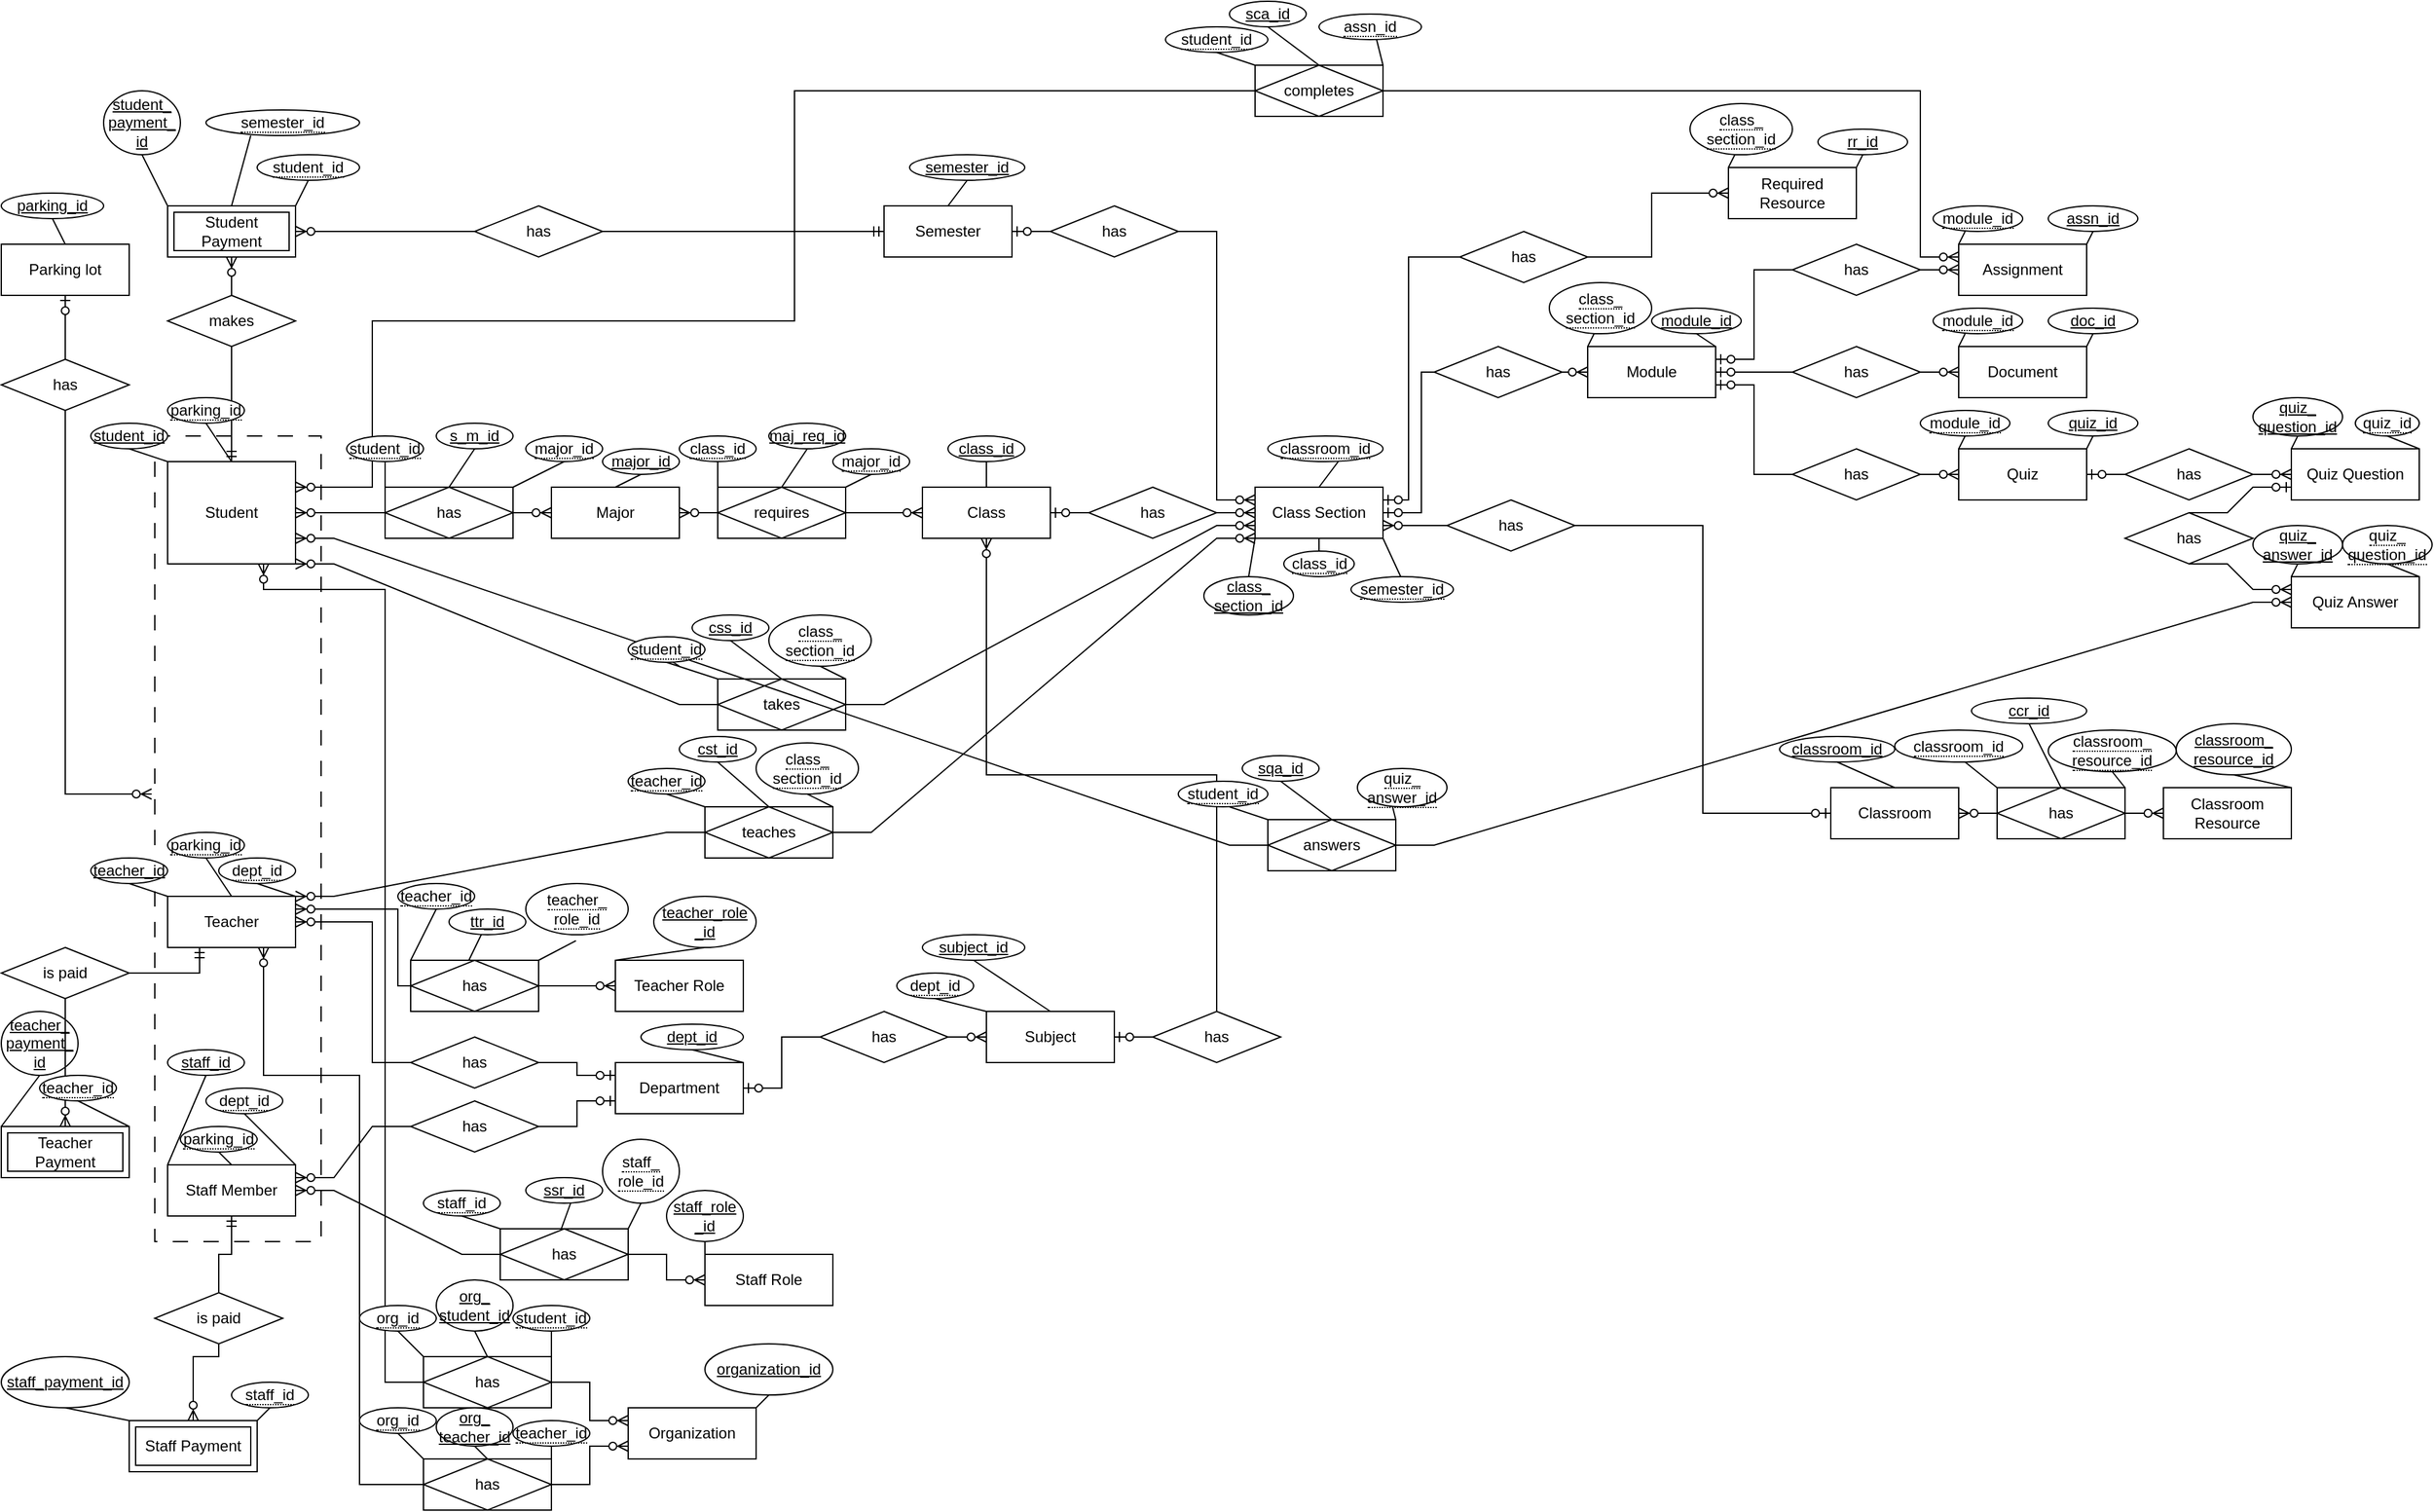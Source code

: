<mxfile version="23.1.5" type="device">
  <diagram name="Page-1" id="x8ljWiJV3iV-alqWqLRZ">
    <mxGraphModel dx="502" dy="263" grid="1" gridSize="10" guides="1" tooltips="1" connect="1" arrows="1" fold="1" page="1" pageScale="1" pageWidth="1920" pageHeight="1200" math="0" shadow="0">
      <root>
        <mxCell id="0" />
        <mxCell id="1" parent="0" />
        <mxCell id="oAigmpeFDJN5EbFYPB60-185" value="teacher_&lt;br&gt;payment_&lt;br&gt;id" style="ellipse;whiteSpace=wrap;html=1;align=center;fontStyle=4;" vertex="1" parent="1">
          <mxGeometry x="10" y="800" width="60" height="50" as="geometry" />
        </mxCell>
        <mxCell id="oAigmpeFDJN5EbFYPB60-109" value="" style="verticalLabelPosition=bottom;verticalAlign=top;html=1;shape=mxgraph.basic.rect;fillColor2=none;strokeWidth=1;size=20;indent=5;dashed=1;dashPattern=12 12;" vertex="1" parent="1">
          <mxGeometry x="130" y="350" width="130" height="630" as="geometry" />
        </mxCell>
        <mxCell id="oAigmpeFDJN5EbFYPB60-7" value="Student" style="whiteSpace=wrap;html=1;align=center;" vertex="1" parent="1">
          <mxGeometry x="140" y="370" width="100" height="80" as="geometry" />
        </mxCell>
        <mxCell id="oAigmpeFDJN5EbFYPB60-8" value="Teacher" style="whiteSpace=wrap;html=1;align=center;" vertex="1" parent="1">
          <mxGeometry x="140" y="710" width="100" height="40" as="geometry" />
        </mxCell>
        <mxCell id="oAigmpeFDJN5EbFYPB60-9" value="Staff Member" style="whiteSpace=wrap;html=1;align=center;" vertex="1" parent="1">
          <mxGeometry x="140" y="920" width="100" height="40" as="geometry" />
        </mxCell>
        <mxCell id="oAigmpeFDJN5EbFYPB60-10" value="Class" style="whiteSpace=wrap;html=1;align=center;" vertex="1" parent="1">
          <mxGeometry x="730" y="390" width="100" height="40" as="geometry" />
        </mxCell>
        <mxCell id="oAigmpeFDJN5EbFYPB60-11" value="Major" style="whiteSpace=wrap;html=1;align=center;" vertex="1" parent="1">
          <mxGeometry x="440" y="390" width="100" height="40" as="geometry" />
        </mxCell>
        <mxCell id="oAigmpeFDJN5EbFYPB60-12" value="Class Section" style="whiteSpace=wrap;html=1;align=center;" vertex="1" parent="1">
          <mxGeometry x="990" y="390" width="100" height="40" as="geometry" />
        </mxCell>
        <mxCell id="oAigmpeFDJN5EbFYPB60-13" value="Module" style="whiteSpace=wrap;html=1;align=center;" vertex="1" parent="1">
          <mxGeometry x="1250" y="280" width="100" height="40" as="geometry" />
        </mxCell>
        <mxCell id="oAigmpeFDJN5EbFYPB60-14" value="Document" style="whiteSpace=wrap;html=1;align=center;" vertex="1" parent="1">
          <mxGeometry x="1540" y="280" width="100" height="40" as="geometry" />
        </mxCell>
        <mxCell id="oAigmpeFDJN5EbFYPB60-15" value="Assignment" style="whiteSpace=wrap;html=1;align=center;" vertex="1" parent="1">
          <mxGeometry x="1540" y="200" width="100" height="40" as="geometry" />
        </mxCell>
        <mxCell id="oAigmpeFDJN5EbFYPB60-16" value="has" style="shape=associativeEntity;whiteSpace=wrap;html=1;align=center;" vertex="1" parent="1">
          <mxGeometry x="310" y="390" width="100" height="40" as="geometry" />
        </mxCell>
        <mxCell id="oAigmpeFDJN5EbFYPB60-17" value="" style="edgeStyle=entityRelationEdgeStyle;fontSize=12;html=1;endArrow=ERzeroToMany;endFill=1;rounded=0;exitX=0;exitY=0.5;exitDx=0;exitDy=0;" edge="1" parent="1" source="oAigmpeFDJN5EbFYPB60-16" target="oAigmpeFDJN5EbFYPB60-7">
          <mxGeometry width="100" height="100" relative="1" as="geometry">
            <mxPoint x="280" y="240" as="sourcePoint" />
            <mxPoint x="330" y="240" as="targetPoint" />
            <Array as="points">
              <mxPoint x="270" y="270" />
              <mxPoint x="350" y="290" />
              <mxPoint x="310" y="280" />
              <mxPoint x="280" y="260" />
              <mxPoint x="570" y="300" />
              <mxPoint x="550" y="310" />
              <mxPoint x="350" y="250" />
              <mxPoint x="320" y="280" />
              <mxPoint x="280" y="270" />
            </Array>
          </mxGeometry>
        </mxCell>
        <mxCell id="oAigmpeFDJN5EbFYPB60-18" value="" style="edgeStyle=entityRelationEdgeStyle;fontSize=12;html=1;endArrow=ERzeroToMany;endFill=1;rounded=0;exitX=1;exitY=0.5;exitDx=0;exitDy=0;entryX=0;entryY=0.5;entryDx=0;entryDy=0;" edge="1" parent="1" source="oAigmpeFDJN5EbFYPB60-16" target="oAigmpeFDJN5EbFYPB60-11">
          <mxGeometry width="100" height="100" relative="1" as="geometry">
            <mxPoint x="436.5" y="546" as="sourcePoint" />
            <mxPoint x="363.5" y="520" as="targetPoint" />
            <Array as="points">
              <mxPoint x="393.5" y="570" />
              <mxPoint x="473.5" y="590" />
              <mxPoint x="433.5" y="580" />
              <mxPoint x="403.5" y="560" />
              <mxPoint x="693.5" y="600" />
              <mxPoint x="673.5" y="610" />
              <mxPoint x="473.5" y="550" />
              <mxPoint x="443.5" y="580" />
              <mxPoint x="403.5" y="570" />
            </Array>
          </mxGeometry>
        </mxCell>
        <mxCell id="oAigmpeFDJN5EbFYPB60-19" value="requires" style="shape=associativeEntity;whiteSpace=wrap;html=1;align=center;" vertex="1" parent="1">
          <mxGeometry x="570" y="390" width="100" height="40" as="geometry" />
        </mxCell>
        <mxCell id="oAigmpeFDJN5EbFYPB60-20" value="" style="edgeStyle=entityRelationEdgeStyle;fontSize=12;html=1;endArrow=ERzeroToMany;endFill=1;rounded=0;exitX=1;exitY=0.5;exitDx=0;exitDy=0;" edge="1" parent="1" source="oAigmpeFDJN5EbFYPB60-19" target="oAigmpeFDJN5EbFYPB60-10">
          <mxGeometry width="100" height="100" relative="1" as="geometry">
            <mxPoint x="810" y="390" as="sourcePoint" />
            <mxPoint x="540" y="400" as="targetPoint" />
            <Array as="points">
              <mxPoint x="403.5" y="580" />
              <mxPoint x="483.5" y="600" />
              <mxPoint x="443.5" y="590" />
              <mxPoint x="413.5" y="570" />
              <mxPoint x="703.5" y="610" />
              <mxPoint x="683.5" y="620" />
              <mxPoint x="483.5" y="560" />
              <mxPoint x="453.5" y="590" />
              <mxPoint x="413.5" y="580" />
            </Array>
          </mxGeometry>
        </mxCell>
        <mxCell id="oAigmpeFDJN5EbFYPB60-21" value="" style="edgeStyle=entityRelationEdgeStyle;fontSize=12;html=1;endArrow=ERzeroToMany;endFill=1;rounded=0;entryX=1;entryY=0.5;entryDx=0;entryDy=0;exitX=0;exitY=0.5;exitDx=0;exitDy=0;" edge="1" parent="1" source="oAigmpeFDJN5EbFYPB60-19" target="oAigmpeFDJN5EbFYPB60-11">
          <mxGeometry width="100" height="100" relative="1" as="geometry">
            <mxPoint x="640" y="440" as="sourcePoint" />
            <mxPoint x="280" y="420" as="targetPoint" />
            <Array as="points">
              <mxPoint x="310" y="450" />
              <mxPoint x="390" y="470" />
              <mxPoint x="440" y="480" />
              <mxPoint x="350" y="460" />
              <mxPoint x="320" y="440" />
              <mxPoint x="610" y="480" />
              <mxPoint x="590" y="490" />
              <mxPoint x="390" y="430" />
              <mxPoint x="360" y="460" />
              <mxPoint x="320" y="450" />
            </Array>
          </mxGeometry>
        </mxCell>
        <mxCell id="oAigmpeFDJN5EbFYPB60-22" value="has" style="shape=rhombus;perimeter=rhombusPerimeter;whiteSpace=wrap;html=1;align=center;" vertex="1" parent="1">
          <mxGeometry x="860" y="390" width="100" height="40" as="geometry" />
        </mxCell>
        <mxCell id="oAigmpeFDJN5EbFYPB60-23" value="" style="edgeStyle=entityRelationEdgeStyle;fontSize=12;html=1;endArrow=ERzeroToMany;endFill=1;rounded=0;entryX=0;entryY=0.5;entryDx=0;entryDy=0;exitX=1;exitY=0.5;exitDx=0;exitDy=0;" edge="1" parent="1" source="oAigmpeFDJN5EbFYPB60-22" target="oAigmpeFDJN5EbFYPB60-12">
          <mxGeometry width="100" height="100" relative="1" as="geometry">
            <mxPoint x="1130" y="220" as="sourcePoint" />
            <mxPoint x="1170" y="280" as="targetPoint" />
            <Array as="points">
              <mxPoint x="683.5" y="470" />
              <mxPoint x="763.5" y="490" />
              <mxPoint x="723.5" y="480" />
              <mxPoint x="693.5" y="460" />
              <mxPoint x="983.5" y="500" />
              <mxPoint x="963.5" y="510" />
              <mxPoint x="763.5" y="450" />
              <mxPoint x="733.5" y="480" />
              <mxPoint x="693.5" y="470" />
            </Array>
          </mxGeometry>
        </mxCell>
        <mxCell id="oAigmpeFDJN5EbFYPB60-24" value="" style="edgeStyle=entityRelationEdgeStyle;fontSize=12;html=1;endArrow=ERzeroToOne;endFill=1;rounded=0;entryX=1;entryY=0.5;entryDx=0;entryDy=0;exitX=0;exitY=0.5;exitDx=0;exitDy=0;" edge="1" parent="1" source="oAigmpeFDJN5EbFYPB60-22" target="oAigmpeFDJN5EbFYPB60-10">
          <mxGeometry width="100" height="100" relative="1" as="geometry">
            <mxPoint x="690" y="420" as="sourcePoint" />
            <mxPoint x="790" y="320" as="targetPoint" />
          </mxGeometry>
        </mxCell>
        <mxCell id="oAigmpeFDJN5EbFYPB60-26" value="takes" style="shape=associativeEntity;whiteSpace=wrap;html=1;align=center;" vertex="1" parent="1">
          <mxGeometry x="570" y="540" width="100" height="40" as="geometry" />
        </mxCell>
        <mxCell id="oAigmpeFDJN5EbFYPB60-27" value="" style="edgeStyle=entityRelationEdgeStyle;fontSize=12;html=1;endArrow=ERzeroToMany;endFill=1;rounded=0;exitX=0;exitY=0.5;exitDx=0;exitDy=0;entryX=1;entryY=1;entryDx=0;entryDy=0;" edge="1" parent="1" source="oAigmpeFDJN5EbFYPB60-26" target="oAigmpeFDJN5EbFYPB60-7">
          <mxGeometry width="100" height="100" relative="1" as="geometry">
            <mxPoint x="400" y="390" as="sourcePoint" />
            <mxPoint x="360" y="390" as="targetPoint" />
            <Array as="points">
              <mxPoint x="390" y="420" />
              <mxPoint x="470" y="440" />
              <mxPoint x="430" y="430" />
              <mxPoint x="400" y="410" />
              <mxPoint x="690" y="450" />
              <mxPoint x="670" y="460" />
              <mxPoint x="470" y="400" />
              <mxPoint x="440" y="430" />
              <mxPoint x="400" y="420" />
            </Array>
          </mxGeometry>
        </mxCell>
        <mxCell id="oAigmpeFDJN5EbFYPB60-29" value="" style="edgeStyle=entityRelationEdgeStyle;fontSize=12;html=1;endArrow=ERzeroToMany;endFill=1;rounded=0;exitX=1;exitY=0.5;exitDx=0;exitDy=0;entryX=0;entryY=0.75;entryDx=0;entryDy=0;" edge="1" parent="1" source="oAigmpeFDJN5EbFYPB60-26" target="oAigmpeFDJN5EbFYPB60-12">
          <mxGeometry width="100" height="100" relative="1" as="geometry">
            <mxPoint x="745" y="460" as="sourcePoint" />
            <mxPoint x="435" y="390" as="targetPoint" />
            <Array as="points">
              <mxPoint x="555" y="550" />
              <mxPoint x="635" y="570" />
              <mxPoint x="595" y="560" />
              <mxPoint x="565" y="540" />
              <mxPoint x="855" y="580" />
              <mxPoint x="835" y="590" />
              <mxPoint x="635" y="530" />
              <mxPoint x="605" y="560" />
              <mxPoint x="565" y="550" />
            </Array>
          </mxGeometry>
        </mxCell>
        <mxCell id="oAigmpeFDJN5EbFYPB60-30" value="teaches" style="shape=associativeEntity;whiteSpace=wrap;html=1;align=center;" vertex="1" parent="1">
          <mxGeometry x="560" y="640" width="100" height="40" as="geometry" />
        </mxCell>
        <mxCell id="oAigmpeFDJN5EbFYPB60-31" value="" style="edgeStyle=entityRelationEdgeStyle;fontSize=12;html=1;endArrow=ERzeroToMany;endFill=1;rounded=0;exitX=0;exitY=0.5;exitDx=0;exitDy=0;entryX=1;entryY=0;entryDx=0;entryDy=0;" edge="1" parent="1" source="oAigmpeFDJN5EbFYPB60-30" target="oAigmpeFDJN5EbFYPB60-8">
          <mxGeometry width="100" height="100" relative="1" as="geometry">
            <mxPoint x="580" y="310" as="sourcePoint" />
            <mxPoint x="280" y="270" as="targetPoint" />
            <Array as="points">
              <mxPoint x="400" y="430" />
              <mxPoint x="480" y="450" />
              <mxPoint x="340" y="330" />
              <mxPoint x="440" y="440" />
              <mxPoint x="410" y="420" />
              <mxPoint x="700" y="460" />
              <mxPoint x="680" y="470" />
              <mxPoint x="480" y="410" />
              <mxPoint x="450" y="440" />
              <mxPoint x="410" y="430" />
            </Array>
          </mxGeometry>
        </mxCell>
        <mxCell id="oAigmpeFDJN5EbFYPB60-32" value="" style="edgeStyle=entityRelationEdgeStyle;fontSize=12;html=1;endArrow=ERzeroToMany;endFill=1;rounded=0;exitX=1;exitY=0.5;exitDx=0;exitDy=0;entryX=0;entryY=1;entryDx=0;entryDy=0;" edge="1" parent="1" source="oAigmpeFDJN5EbFYPB60-30" target="oAigmpeFDJN5EbFYPB60-12">
          <mxGeometry width="100" height="100" relative="1" as="geometry">
            <mxPoint x="680" y="310" as="sourcePoint" />
            <mxPoint x="990" y="285" as="targetPoint" />
            <Array as="points">
              <mxPoint x="565" y="560" />
              <mxPoint x="645" y="580" />
              <mxPoint x="605" y="570" />
              <mxPoint x="575" y="550" />
              <mxPoint x="865" y="590" />
              <mxPoint x="845" y="600" />
              <mxPoint x="645" y="540" />
              <mxPoint x="615" y="570" />
              <mxPoint x="575" y="560" />
            </Array>
          </mxGeometry>
        </mxCell>
        <mxCell id="oAigmpeFDJN5EbFYPB60-33" value="Teacher Role" style="whiteSpace=wrap;html=1;align=center;" vertex="1" parent="1">
          <mxGeometry x="490" y="760" width="100" height="40" as="geometry" />
        </mxCell>
        <mxCell id="oAigmpeFDJN5EbFYPB60-34" value="has" style="shape=associativeEntity;whiteSpace=wrap;html=1;align=center;" vertex="1" parent="1">
          <mxGeometry x="330" y="760" width="100" height="40" as="geometry" />
        </mxCell>
        <mxCell id="oAigmpeFDJN5EbFYPB60-36" value="" style="edgeStyle=orthogonalEdgeStyle;fontSize=12;html=1;endArrow=ERzeroToMany;endFill=1;rounded=0;exitX=0;exitY=0.5;exitDx=0;exitDy=0;entryX=1;entryY=0.25;entryDx=0;entryDy=0;" edge="1" parent="1" source="oAigmpeFDJN5EbFYPB60-34" target="oAigmpeFDJN5EbFYPB60-8">
          <mxGeometry width="100" height="100" relative="1" as="geometry">
            <mxPoint x="330" y="290" as="sourcePoint" />
            <mxPoint x="290" y="290" as="targetPoint" />
            <Array as="points">
              <mxPoint x="320" y="780" />
              <mxPoint x="320" y="720" />
            </Array>
          </mxGeometry>
        </mxCell>
        <mxCell id="oAigmpeFDJN5EbFYPB60-37" value="" style="edgeStyle=entityRelationEdgeStyle;fontSize=12;html=1;endArrow=ERzeroToMany;endFill=1;rounded=0;exitX=1;exitY=0.5;exitDx=0;exitDy=0;entryX=0;entryY=0.5;entryDx=0;entryDy=0;" edge="1" parent="1" source="oAigmpeFDJN5EbFYPB60-34" target="oAigmpeFDJN5EbFYPB60-33">
          <mxGeometry width="100" height="100" relative="1" as="geometry">
            <mxPoint x="680" y="510" as="sourcePoint" />
            <mxPoint x="990" y="460" as="targetPoint" />
            <Array as="points">
              <mxPoint x="575" y="710" />
              <mxPoint x="655" y="730" />
              <mxPoint x="615" y="720" />
              <mxPoint x="585" y="700" />
              <mxPoint x="875" y="740" />
              <mxPoint x="855" y="750" />
              <mxPoint x="655" y="690" />
              <mxPoint x="625" y="720" />
              <mxPoint x="585" y="710" />
            </Array>
          </mxGeometry>
        </mxCell>
        <mxCell id="oAigmpeFDJN5EbFYPB60-38" value="Staff Role" style="whiteSpace=wrap;html=1;align=center;" vertex="1" parent="1">
          <mxGeometry x="560" y="990" width="100" height="40" as="geometry" />
        </mxCell>
        <mxCell id="oAigmpeFDJN5EbFYPB60-39" value="has" style="shape=associativeEntity;whiteSpace=wrap;html=1;align=center;" vertex="1" parent="1">
          <mxGeometry x="400" y="970" width="100" height="40" as="geometry" />
        </mxCell>
        <mxCell id="oAigmpeFDJN5EbFYPB60-40" value="" style="edgeStyle=entityRelationEdgeStyle;fontSize=12;html=1;endArrow=ERzeroToMany;endFill=1;rounded=0;exitX=0;exitY=0.5;exitDx=0;exitDy=0;entryX=1;entryY=0.5;entryDx=0;entryDy=0;" edge="1" parent="1" source="oAigmpeFDJN5EbFYPB60-39" target="oAigmpeFDJN5EbFYPB60-9">
          <mxGeometry width="100" height="100" relative="1" as="geometry">
            <mxPoint x="330" y="360" as="sourcePoint" />
            <mxPoint x="270" y="420" as="targetPoint" />
            <Array as="points">
              <mxPoint x="320" y="390" />
              <mxPoint x="400" y="410" />
              <mxPoint x="360" y="400" />
              <mxPoint x="330" y="380" />
              <mxPoint x="620" y="420" />
              <mxPoint x="600" y="430" />
              <mxPoint x="400" y="370" />
              <mxPoint x="370" y="400" />
              <mxPoint x="330" y="390" />
            </Array>
          </mxGeometry>
        </mxCell>
        <mxCell id="oAigmpeFDJN5EbFYPB60-41" value="" style="edgeStyle=entityRelationEdgeStyle;fontSize=12;html=1;endArrow=ERzeroToMany;endFill=1;rounded=0;exitX=1;exitY=0.5;exitDx=0;exitDy=0;entryX=0;entryY=0.5;entryDx=0;entryDy=0;" edge="1" parent="1" source="oAigmpeFDJN5EbFYPB60-39" target="oAigmpeFDJN5EbFYPB60-38">
          <mxGeometry width="100" height="100" relative="1" as="geometry">
            <mxPoint x="750" y="860" as="sourcePoint" />
            <mxPoint x="1060" y="810" as="targetPoint" />
            <Array as="points">
              <mxPoint x="645" y="1060" />
              <mxPoint x="725" y="1080" />
              <mxPoint x="685" y="1070" />
              <mxPoint x="655" y="1050" />
              <mxPoint x="945" y="1090" />
              <mxPoint x="925" y="1100" />
              <mxPoint x="725" y="1040" />
              <mxPoint x="695" y="1070" />
              <mxPoint x="655" y="1060" />
            </Array>
          </mxGeometry>
        </mxCell>
        <mxCell id="oAigmpeFDJN5EbFYPB60-44" value="has" style="shape=rhombus;perimeter=rhombusPerimeter;whiteSpace=wrap;html=1;align=center;" vertex="1" parent="1">
          <mxGeometry x="330" y="820" width="100" height="40" as="geometry" />
        </mxCell>
        <mxCell id="oAigmpeFDJN5EbFYPB60-45" value="" style="edgeStyle=orthogonalEdgeStyle;fontSize=12;html=1;endArrow=ERzeroToMany;endFill=1;rounded=0;exitX=0;exitY=0.5;exitDx=0;exitDy=0;entryX=1;entryY=0.5;entryDx=0;entryDy=0;" edge="1" parent="1" source="oAigmpeFDJN5EbFYPB60-44" target="oAigmpeFDJN5EbFYPB60-8">
          <mxGeometry width="100" height="100" relative="1" as="geometry">
            <mxPoint x="350" y="465" as="sourcePoint" />
            <mxPoint x="260" y="455.0" as="targetPoint" />
            <Array as="points">
              <mxPoint x="300" y="840" />
              <mxPoint x="300" y="730" />
            </Array>
          </mxGeometry>
        </mxCell>
        <mxCell id="oAigmpeFDJN5EbFYPB60-46" value="Department" style="whiteSpace=wrap;html=1;align=center;" vertex="1" parent="1">
          <mxGeometry x="490" y="840" width="100" height="40" as="geometry" />
        </mxCell>
        <mxCell id="oAigmpeFDJN5EbFYPB60-47" value="" style="edgeStyle=entityRelationEdgeStyle;fontSize=12;html=1;endArrow=ERzeroToOne;endFill=1;rounded=0;entryX=0;entryY=0.25;entryDx=0;entryDy=0;exitX=1;exitY=0.5;exitDx=0;exitDy=0;" edge="1" parent="1" source="oAigmpeFDJN5EbFYPB60-44" target="oAigmpeFDJN5EbFYPB60-46">
          <mxGeometry width="100" height="100" relative="1" as="geometry">
            <mxPoint x="860" y="620" as="sourcePoint" />
            <mxPoint x="830" y="620" as="targetPoint" />
          </mxGeometry>
        </mxCell>
        <mxCell id="oAigmpeFDJN5EbFYPB60-48" value="" style="edgeStyle=entityRelationEdgeStyle;fontSize=12;html=1;endArrow=ERzeroToMany;endFill=1;rounded=0;entryX=1;entryY=0.25;entryDx=0;entryDy=0;exitX=0;exitY=0.5;exitDx=0;exitDy=0;" edge="1" parent="1" source="oAigmpeFDJN5EbFYPB60-49" target="oAigmpeFDJN5EbFYPB60-9">
          <mxGeometry width="100" height="100" relative="1" as="geometry">
            <mxPoint x="310" y="530" as="sourcePoint" />
            <mxPoint x="280" y="360" as="targetPoint" />
            <Array as="points">
              <mxPoint x="340" y="390" />
              <mxPoint x="420" y="410" />
              <mxPoint x="380" y="400" />
              <mxPoint x="350" y="380" />
              <mxPoint x="640" y="420" />
              <mxPoint x="620" y="430" />
              <mxPoint x="420" y="370" />
              <mxPoint x="390" y="400" />
              <mxPoint x="350" y="390" />
            </Array>
          </mxGeometry>
        </mxCell>
        <mxCell id="oAigmpeFDJN5EbFYPB60-49" value="has" style="shape=rhombus;perimeter=rhombusPerimeter;whiteSpace=wrap;html=1;align=center;" vertex="1" parent="1">
          <mxGeometry x="330" y="870" width="100" height="40" as="geometry" />
        </mxCell>
        <mxCell id="oAigmpeFDJN5EbFYPB60-51" value="" style="edgeStyle=entityRelationEdgeStyle;fontSize=12;html=1;endArrow=ERzeroToOne;endFill=1;rounded=0;exitX=1;exitY=0.5;exitDx=0;exitDy=0;entryX=0;entryY=0.75;entryDx=0;entryDy=0;" edge="1" parent="1" source="oAigmpeFDJN5EbFYPB60-49" target="oAigmpeFDJN5EbFYPB60-46">
          <mxGeometry width="100" height="100" relative="1" as="geometry">
            <mxPoint x="440" y="850" as="sourcePoint" />
            <mxPoint x="490" y="880" as="targetPoint" />
          </mxGeometry>
        </mxCell>
        <mxCell id="oAigmpeFDJN5EbFYPB60-52" value="has" style="shape=rhombus;perimeter=rhombusPerimeter;whiteSpace=wrap;html=1;align=center;" vertex="1" parent="1">
          <mxGeometry x="1130" y="280" width="100" height="40" as="geometry" />
        </mxCell>
        <mxCell id="oAigmpeFDJN5EbFYPB60-54" value="" style="edgeStyle=orthogonalEdgeStyle;fontSize=12;html=1;endArrow=ERzeroToOne;endFill=1;rounded=0;entryX=1;entryY=0.5;entryDx=0;entryDy=0;exitX=0;exitY=0.5;exitDx=0;exitDy=0;" edge="1" parent="1" source="oAigmpeFDJN5EbFYPB60-52" target="oAigmpeFDJN5EbFYPB60-12">
          <mxGeometry width="100" height="100" relative="1" as="geometry">
            <mxPoint x="970" y="420" as="sourcePoint" />
            <mxPoint x="1100" y="240" as="targetPoint" />
            <Array as="points">
              <mxPoint x="1120" y="300" />
              <mxPoint x="1120" y="410" />
            </Array>
          </mxGeometry>
        </mxCell>
        <mxCell id="oAigmpeFDJN5EbFYPB60-56" value="" style="edgeStyle=orthogonalEdgeStyle;fontSize=12;html=1;endArrow=ERzeroToMany;endFill=1;rounded=0;exitX=1;exitY=0.5;exitDx=0;exitDy=0;entryX=0;entryY=0.5;entryDx=0;entryDy=0;" edge="1" parent="1" source="oAigmpeFDJN5EbFYPB60-52" target="oAigmpeFDJN5EbFYPB60-13">
          <mxGeometry width="100" height="100" relative="1" as="geometry">
            <mxPoint x="680" y="370" as="sourcePoint" />
            <mxPoint x="990" y="320" as="targetPoint" />
          </mxGeometry>
        </mxCell>
        <mxCell id="oAigmpeFDJN5EbFYPB60-57" value="has" style="shape=rhombus;perimeter=rhombusPerimeter;whiteSpace=wrap;html=1;align=center;" vertex="1" parent="1">
          <mxGeometry x="1410" y="280" width="100" height="40" as="geometry" />
        </mxCell>
        <mxCell id="oAigmpeFDJN5EbFYPB60-58" value="" style="edgeStyle=entityRelationEdgeStyle;fontSize=12;html=1;endArrow=ERzeroToOne;endFill=1;rounded=0;entryX=1;entryY=0.5;entryDx=0;entryDy=0;exitX=0;exitY=0.5;exitDx=0;exitDy=0;" edge="1" parent="1" source="oAigmpeFDJN5EbFYPB60-57" target="oAigmpeFDJN5EbFYPB60-13">
          <mxGeometry width="100" height="100" relative="1" as="geometry">
            <mxPoint x="1300" y="420" as="sourcePoint" />
            <mxPoint x="1410" y="240" as="targetPoint" />
          </mxGeometry>
        </mxCell>
        <mxCell id="oAigmpeFDJN5EbFYPB60-59" value="" style="edgeStyle=entityRelationEdgeStyle;fontSize=12;html=1;endArrow=ERzeroToMany;endFill=1;rounded=0;exitX=1;exitY=0.5;exitDx=0;exitDy=0;entryX=0;entryY=0.5;entryDx=0;entryDy=0;" edge="1" parent="1" source="oAigmpeFDJN5EbFYPB60-57" target="oAigmpeFDJN5EbFYPB60-14">
          <mxGeometry width="100" height="100" relative="1" as="geometry">
            <mxPoint x="960" y="370" as="sourcePoint" />
            <mxPoint x="1560" y="240" as="targetPoint" />
            <Array as="points">
              <mxPoint x="855" y="570" />
              <mxPoint x="935" y="590" />
              <mxPoint x="895" y="580" />
              <mxPoint x="865" y="560" />
              <mxPoint x="1155" y="600" />
              <mxPoint x="1135" y="610" />
              <mxPoint x="935" y="550" />
              <mxPoint x="905" y="580" />
              <mxPoint x="865" y="570" />
            </Array>
          </mxGeometry>
        </mxCell>
        <mxCell id="oAigmpeFDJN5EbFYPB60-61" value="has" style="shape=rhombus;perimeter=rhombusPerimeter;whiteSpace=wrap;html=1;align=center;" vertex="1" parent="1">
          <mxGeometry x="1410" y="200" width="100" height="40" as="geometry" />
        </mxCell>
        <mxCell id="oAigmpeFDJN5EbFYPB60-62" value="" style="edgeStyle=entityRelationEdgeStyle;fontSize=12;html=1;endArrow=ERzeroToOne;endFill=1;rounded=0;entryX=1;entryY=0.25;entryDx=0;entryDy=0;exitX=0;exitY=0.5;exitDx=0;exitDy=0;" edge="1" parent="1" source="oAigmpeFDJN5EbFYPB60-61" target="oAigmpeFDJN5EbFYPB60-13">
          <mxGeometry width="100" height="100" relative="1" as="geometry">
            <mxPoint x="1310" y="350" as="sourcePoint" />
            <mxPoint x="1390" y="170" as="targetPoint" />
          </mxGeometry>
        </mxCell>
        <mxCell id="oAigmpeFDJN5EbFYPB60-63" value="" style="edgeStyle=entityRelationEdgeStyle;fontSize=12;html=1;endArrow=ERzeroToMany;endFill=1;rounded=0;exitX=1;exitY=0.5;exitDx=0;exitDy=0;entryX=0;entryY=0.5;entryDx=0;entryDy=0;" edge="1" parent="1" source="oAigmpeFDJN5EbFYPB60-61" target="oAigmpeFDJN5EbFYPB60-15">
          <mxGeometry width="100" height="100" relative="1" as="geometry">
            <mxPoint x="970" y="310" as="sourcePoint" />
            <mxPoint x="1590" y="180" as="targetPoint" />
            <Array as="points">
              <mxPoint x="865" y="510" />
              <mxPoint x="945" y="530" />
              <mxPoint x="905" y="520" />
              <mxPoint x="875" y="500" />
              <mxPoint x="1165" y="540" />
              <mxPoint x="1145" y="550" />
              <mxPoint x="945" y="490" />
              <mxPoint x="915" y="520" />
              <mxPoint x="875" y="510" />
            </Array>
          </mxGeometry>
        </mxCell>
        <mxCell id="oAigmpeFDJN5EbFYPB60-64" value="Quiz" style="whiteSpace=wrap;html=1;align=center;" vertex="1" parent="1">
          <mxGeometry x="1540" y="360" width="100" height="40" as="geometry" />
        </mxCell>
        <mxCell id="oAigmpeFDJN5EbFYPB60-65" value="has" style="shape=rhombus;perimeter=rhombusPerimeter;whiteSpace=wrap;html=1;align=center;" vertex="1" parent="1">
          <mxGeometry x="1410" y="360" width="100" height="40" as="geometry" />
        </mxCell>
        <mxCell id="oAigmpeFDJN5EbFYPB60-66" value="" style="edgeStyle=entityRelationEdgeStyle;fontSize=12;html=1;endArrow=ERzeroToOne;endFill=1;rounded=0;entryX=1;entryY=0.75;entryDx=0;entryDy=0;exitX=0;exitY=0.5;exitDx=0;exitDy=0;" edge="1" parent="1" source="oAigmpeFDJN5EbFYPB60-65" target="oAigmpeFDJN5EbFYPB60-13">
          <mxGeometry width="100" height="100" relative="1" as="geometry">
            <mxPoint x="1300" y="470" as="sourcePoint" />
            <mxPoint x="1330" y="290" as="targetPoint" />
            <Array as="points">
              <mxPoint x="1330" y="250" />
            </Array>
          </mxGeometry>
        </mxCell>
        <mxCell id="oAigmpeFDJN5EbFYPB60-67" value="" style="edgeStyle=entityRelationEdgeStyle;fontSize=12;html=1;endArrow=ERzeroToMany;endFill=1;rounded=0;exitX=1;exitY=0.5;exitDx=0;exitDy=0;entryX=0;entryY=0.5;entryDx=0;entryDy=0;" edge="1" parent="1" source="oAigmpeFDJN5EbFYPB60-65" target="oAigmpeFDJN5EbFYPB60-64">
          <mxGeometry width="100" height="100" relative="1" as="geometry">
            <mxPoint x="960" y="510" as="sourcePoint" />
            <mxPoint x="1560" y="380" as="targetPoint" />
            <Array as="points">
              <mxPoint x="855" y="710" />
              <mxPoint x="935" y="730" />
              <mxPoint x="895" y="720" />
              <mxPoint x="865" y="700" />
              <mxPoint x="1155" y="740" />
              <mxPoint x="1135" y="750" />
              <mxPoint x="935" y="690" />
              <mxPoint x="905" y="720" />
              <mxPoint x="865" y="710" />
            </Array>
          </mxGeometry>
        </mxCell>
        <mxCell id="oAigmpeFDJN5EbFYPB60-72" value="Quiz Question" style="whiteSpace=wrap;html=1;align=center;" vertex="1" parent="1">
          <mxGeometry x="1800" y="360" width="100" height="40" as="geometry" />
        </mxCell>
        <mxCell id="oAigmpeFDJN5EbFYPB60-73" value="has" style="shape=rhombus;perimeter=rhombusPerimeter;whiteSpace=wrap;html=1;align=center;" vertex="1" parent="1">
          <mxGeometry x="1670" y="360" width="100" height="40" as="geometry" />
        </mxCell>
        <mxCell id="oAigmpeFDJN5EbFYPB60-74" value="" style="edgeStyle=entityRelationEdgeStyle;fontSize=12;html=1;endArrow=ERzeroToOne;endFill=1;rounded=0;entryX=1;entryY=0.5;entryDx=0;entryDy=0;exitX=0;exitY=0.5;exitDx=0;exitDy=0;" edge="1" parent="1" source="oAigmpeFDJN5EbFYPB60-73" target="oAigmpeFDJN5EbFYPB60-64">
          <mxGeometry width="100" height="100" relative="1" as="geometry">
            <mxPoint x="1600" y="470" as="sourcePoint" />
            <mxPoint x="1630" y="250" as="targetPoint" />
            <Array as="points">
              <mxPoint x="1630" y="250" />
            </Array>
          </mxGeometry>
        </mxCell>
        <mxCell id="oAigmpeFDJN5EbFYPB60-75" value="" style="edgeStyle=orthogonalEdgeStyle;fontSize=12;html=1;endArrow=ERzeroToMany;endFill=1;rounded=0;exitX=1;exitY=0.5;exitDx=0;exitDy=0;entryX=0;entryY=0.5;entryDx=0;entryDy=0;" edge="1" parent="1" source="oAigmpeFDJN5EbFYPB60-73" target="oAigmpeFDJN5EbFYPB60-72">
          <mxGeometry width="100" height="100" relative="1" as="geometry">
            <mxPoint x="1260" y="420" as="sourcePoint" />
            <mxPoint x="1860" y="290" as="targetPoint" />
          </mxGeometry>
        </mxCell>
        <mxCell id="oAigmpeFDJN5EbFYPB60-76" value="Quiz Answer" style="whiteSpace=wrap;html=1;align=center;" vertex="1" parent="1">
          <mxGeometry x="1800" y="460" width="100" height="40" as="geometry" />
        </mxCell>
        <mxCell id="oAigmpeFDJN5EbFYPB60-77" value="has" style="shape=rhombus;perimeter=rhombusPerimeter;whiteSpace=wrap;html=1;align=center;" vertex="1" parent="1">
          <mxGeometry x="1670" y="410" width="100" height="40" as="geometry" />
        </mxCell>
        <mxCell id="oAigmpeFDJN5EbFYPB60-78" value="" style="edgeStyle=entityRelationEdgeStyle;fontSize=12;html=1;endArrow=ERzeroToOne;endFill=1;rounded=0;entryX=0;entryY=0.75;entryDx=0;entryDy=0;exitX=0.5;exitY=0;exitDx=0;exitDy=0;" edge="1" parent="1" source="oAigmpeFDJN5EbFYPB60-77" target="oAigmpeFDJN5EbFYPB60-72">
          <mxGeometry width="100" height="100" relative="1" as="geometry">
            <mxPoint x="1580" y="570" as="sourcePoint" />
            <mxPoint x="1620" y="390" as="targetPoint" />
            <Array as="points">
              <mxPoint x="1610" y="350" />
            </Array>
          </mxGeometry>
        </mxCell>
        <mxCell id="oAigmpeFDJN5EbFYPB60-79" value="" style="edgeStyle=entityRelationEdgeStyle;fontSize=12;html=1;endArrow=ERzeroToMany;endFill=1;rounded=0;exitX=0.5;exitY=1;exitDx=0;exitDy=0;entryX=0;entryY=0.25;entryDx=0;entryDy=0;" edge="1" parent="1" source="oAigmpeFDJN5EbFYPB60-77" target="oAigmpeFDJN5EbFYPB60-76">
          <mxGeometry width="100" height="100" relative="1" as="geometry">
            <mxPoint x="1240" y="520" as="sourcePoint" />
            <mxPoint x="1840" y="390" as="targetPoint" />
            <Array as="points">
              <mxPoint x="1135" y="720" />
              <mxPoint x="1215" y="740" />
              <mxPoint x="1175" y="730" />
              <mxPoint x="1145" y="710" />
              <mxPoint x="1435" y="750" />
              <mxPoint x="1415" y="760" />
              <mxPoint x="1215" y="700" />
              <mxPoint x="1185" y="730" />
              <mxPoint x="1145" y="720" />
            </Array>
          </mxGeometry>
        </mxCell>
        <mxCell id="oAigmpeFDJN5EbFYPB60-80" value="Subject" style="whiteSpace=wrap;html=1;align=center;" vertex="1" parent="1">
          <mxGeometry x="780" y="800" width="100" height="40" as="geometry" />
        </mxCell>
        <mxCell id="oAigmpeFDJN5EbFYPB60-81" value="has" style="shape=rhombus;perimeter=rhombusPerimeter;whiteSpace=wrap;html=1;align=center;" vertex="1" parent="1">
          <mxGeometry x="910" y="800" width="100" height="40" as="geometry" />
        </mxCell>
        <mxCell id="oAigmpeFDJN5EbFYPB60-84" value="" style="edgeStyle=orthogonalEdgeStyle;fontSize=12;html=1;endArrow=ERzeroToMany;endFill=1;rounded=0;entryX=0.5;entryY=1;entryDx=0;entryDy=0;exitX=0.5;exitY=0;exitDx=0;exitDy=0;" edge="1" parent="1" source="oAigmpeFDJN5EbFYPB60-81" target="oAigmpeFDJN5EbFYPB60-10">
          <mxGeometry width="100" height="100" relative="1" as="geometry">
            <mxPoint x="760" y="180" as="sourcePoint" />
            <mxPoint x="730" y="180" as="targetPoint" />
          </mxGeometry>
        </mxCell>
        <mxCell id="oAigmpeFDJN5EbFYPB60-85" value="" style="edgeStyle=entityRelationEdgeStyle;fontSize=12;html=1;endArrow=ERzeroToOne;endFill=1;rounded=0;entryX=1;entryY=0.5;entryDx=0;entryDy=0;exitX=0;exitY=0.5;exitDx=0;exitDy=0;" edge="1" parent="1" source="oAigmpeFDJN5EbFYPB60-81" target="oAigmpeFDJN5EbFYPB60-80">
          <mxGeometry width="100" height="100" relative="1" as="geometry">
            <mxPoint x="1150" y="890" as="sourcePoint" />
            <mxPoint x="1120" y="890" as="targetPoint" />
            <Array as="points">
              <mxPoint x="1120" y="890" />
            </Array>
          </mxGeometry>
        </mxCell>
        <mxCell id="oAigmpeFDJN5EbFYPB60-86" value="has" style="shape=rhombus;perimeter=rhombusPerimeter;whiteSpace=wrap;html=1;align=center;" vertex="1" parent="1">
          <mxGeometry x="650" y="800" width="100" height="40" as="geometry" />
        </mxCell>
        <mxCell id="oAigmpeFDJN5EbFYPB60-87" value="" style="edgeStyle=entityRelationEdgeStyle;fontSize=12;html=1;endArrow=ERzeroToOne;endFill=1;rounded=0;entryX=1;entryY=0.5;entryDx=0;entryDy=0;exitX=0;exitY=0.5;exitDx=0;exitDy=0;" edge="1" parent="1" source="oAigmpeFDJN5EbFYPB60-86" target="oAigmpeFDJN5EbFYPB60-46">
          <mxGeometry width="100" height="100" relative="1" as="geometry">
            <mxPoint x="940" y="565" as="sourcePoint" />
            <mxPoint x="630" y="495" as="targetPoint" />
            <Array as="points">
              <mxPoint x="910" y="565" />
            </Array>
          </mxGeometry>
        </mxCell>
        <mxCell id="oAigmpeFDJN5EbFYPB60-88" value="" style="edgeStyle=entityRelationEdgeStyle;fontSize=12;html=1;endArrow=ERzeroToMany;endFill=1;rounded=0;entryX=0;entryY=0.5;entryDx=0;entryDy=0;exitX=1;exitY=0.5;exitDx=0;exitDy=0;" edge="1" parent="1" source="oAigmpeFDJN5EbFYPB60-86" target="oAigmpeFDJN5EbFYPB60-80">
          <mxGeometry width="100" height="100" relative="1" as="geometry">
            <mxPoint x="790.0" y="769.38" as="sourcePoint" />
            <mxPoint x="740.0" y="769.38" as="targetPoint" />
            <Array as="points">
              <mxPoint x="500" y="549.38" />
              <mxPoint x="580" y="569.38" />
              <mxPoint x="630" y="579.38" />
              <mxPoint x="540" y="559.38" />
              <mxPoint x="510" y="539.38" />
              <mxPoint x="800" y="579.38" />
              <mxPoint x="780" y="589.38" />
              <mxPoint x="580" y="529.38" />
              <mxPoint x="550" y="559.38" />
              <mxPoint x="510" y="549.38" />
            </Array>
          </mxGeometry>
        </mxCell>
        <mxCell id="oAigmpeFDJN5EbFYPB60-96" value="answers" style="shape=associativeEntity;whiteSpace=wrap;html=1;align=center;" vertex="1" parent="1">
          <mxGeometry x="1000" y="650" width="100" height="40" as="geometry" />
        </mxCell>
        <mxCell id="oAigmpeFDJN5EbFYPB60-97" value="" style="edgeStyle=entityRelationEdgeStyle;fontSize=12;html=1;endArrow=ERzeroToMany;endFill=1;rounded=0;exitX=1;exitY=0.5;exitDx=0;exitDy=0;entryX=0;entryY=0.5;entryDx=0;entryDy=0;" edge="1" parent="1" source="oAigmpeFDJN5EbFYPB60-96" target="oAigmpeFDJN5EbFYPB60-76">
          <mxGeometry width="100" height="100" relative="1" as="geometry">
            <mxPoint x="1160.0" y="390" as="sourcePoint" />
            <mxPoint x="1650" y="380" as="targetPoint" />
            <Array as="points">
              <mxPoint x="893.5" y="560" />
              <mxPoint x="973.5" y="580" />
              <mxPoint x="933.5" y="570" />
              <mxPoint x="903.5" y="550" />
              <mxPoint x="1193.5" y="590" />
              <mxPoint x="1173.5" y="600" />
              <mxPoint x="973.5" y="540" />
              <mxPoint x="943.5" y="570" />
              <mxPoint x="903.5" y="560" />
            </Array>
          </mxGeometry>
        </mxCell>
        <mxCell id="oAigmpeFDJN5EbFYPB60-98" value="" style="edgeStyle=entityRelationEdgeStyle;fontSize=12;html=1;endArrow=ERzeroToMany;endFill=1;rounded=0;exitX=0;exitY=0.5;exitDx=0;exitDy=0;entryX=1;entryY=0.75;entryDx=0;entryDy=0;" edge="1" parent="1" source="oAigmpeFDJN5EbFYPB60-96" target="oAigmpeFDJN5EbFYPB60-7">
          <mxGeometry width="100" height="100" relative="1" as="geometry">
            <mxPoint x="1060" y="410" as="sourcePoint" />
            <mxPoint x="400" y="400" as="targetPoint" />
            <Array as="points">
              <mxPoint x="730" y="420" />
              <mxPoint x="810" y="440" />
              <mxPoint x="860" y="450" />
              <mxPoint x="770" y="430" />
              <mxPoint x="740" y="410" />
              <mxPoint x="1030" y="450" />
              <mxPoint x="1010" y="460" />
              <mxPoint x="810" y="400" />
              <mxPoint x="780" y="430" />
              <mxPoint x="740" y="420" />
            </Array>
          </mxGeometry>
        </mxCell>
        <mxCell id="oAigmpeFDJN5EbFYPB60-106" value="completes" style="shape=associativeEntity;whiteSpace=wrap;html=1;align=center;" vertex="1" parent="1">
          <mxGeometry x="990" y="60" width="100" height="40" as="geometry" />
        </mxCell>
        <mxCell id="oAigmpeFDJN5EbFYPB60-107" value="" style="edgeStyle=orthogonalEdgeStyle;fontSize=12;html=1;endArrow=ERzeroToMany;endFill=1;rounded=0;exitX=1;exitY=0.5;exitDx=0;exitDy=0;entryX=0;entryY=0.25;entryDx=0;entryDy=0;" edge="1" parent="1" source="oAigmpeFDJN5EbFYPB60-106" target="oAigmpeFDJN5EbFYPB60-15">
          <mxGeometry width="100" height="100" relative="1" as="geometry">
            <mxPoint x="810" y="120" as="sourcePoint" />
            <mxPoint x="730" y="140" as="targetPoint" />
            <Array as="points">
              <mxPoint x="1510" y="80" />
              <mxPoint x="1510" y="210" />
            </Array>
          </mxGeometry>
        </mxCell>
        <mxCell id="oAigmpeFDJN5EbFYPB60-108" value="" style="edgeStyle=orthogonalEdgeStyle;fontSize=12;html=1;endArrow=ERzeroToMany;endFill=1;rounded=0;exitX=0;exitY=0.5;exitDx=0;exitDy=0;entryX=1;entryY=0.25;entryDx=0;entryDy=0;" edge="1" parent="1" source="oAigmpeFDJN5EbFYPB60-106" target="oAigmpeFDJN5EbFYPB60-7">
          <mxGeometry width="100" height="100" relative="1" as="geometry">
            <mxPoint x="640" y="170" as="sourcePoint" />
            <mxPoint x="350" y="160" as="targetPoint" />
            <Array as="points">
              <mxPoint x="630" y="80" />
              <mxPoint x="630" y="260" />
              <mxPoint x="300" y="260" />
              <mxPoint x="300" y="390" />
            </Array>
          </mxGeometry>
        </mxCell>
        <mxCell id="oAigmpeFDJN5EbFYPB60-112" value="Parking lot" style="whiteSpace=wrap;html=1;align=center;" vertex="1" parent="1">
          <mxGeometry x="10" y="200" width="100" height="40" as="geometry" />
        </mxCell>
        <mxCell id="oAigmpeFDJN5EbFYPB60-113" value="has" style="shape=rhombus;perimeter=rhombusPerimeter;whiteSpace=wrap;html=1;align=center;" vertex="1" parent="1">
          <mxGeometry x="10" y="290" width="100" height="40" as="geometry" />
        </mxCell>
        <mxCell id="oAigmpeFDJN5EbFYPB60-114" value="" style="edgeStyle=orthogonalEdgeStyle;fontSize=12;html=1;endArrow=ERzeroToOne;endFill=1;rounded=0;entryX=0.5;entryY=1;entryDx=0;entryDy=0;exitX=0.5;exitY=0;exitDx=0;exitDy=0;" edge="1" parent="1" source="oAigmpeFDJN5EbFYPB60-113" target="oAigmpeFDJN5EbFYPB60-112">
          <mxGeometry width="100" height="100" relative="1" as="geometry">
            <mxPoint x="630" y="460" as="sourcePoint" />
            <mxPoint x="570" y="500" as="targetPoint" />
          </mxGeometry>
        </mxCell>
        <mxCell id="oAigmpeFDJN5EbFYPB60-115" value="" style="edgeStyle=orthogonalEdgeStyle;fontSize=12;html=1;endArrow=ERzeroToMany;endFill=1;rounded=0;exitX=0.5;exitY=1;exitDx=0;exitDy=0;entryX=-0.019;entryY=0.446;entryDx=0;entryDy=0;entryPerimeter=0;" edge="1" parent="1" source="oAigmpeFDJN5EbFYPB60-113" target="oAigmpeFDJN5EbFYPB60-109">
          <mxGeometry width="100" height="100" relative="1" as="geometry">
            <mxPoint x="440" y="420" as="sourcePoint" />
            <mxPoint x="500" y="430" as="targetPoint" />
            <Array as="points">
              <mxPoint x="60" y="630" />
              <mxPoint x="127" y="630" />
            </Array>
          </mxGeometry>
        </mxCell>
        <mxCell id="oAigmpeFDJN5EbFYPB60-116" value="Semester" style="whiteSpace=wrap;html=1;align=center;" vertex="1" parent="1">
          <mxGeometry x="700" y="170" width="100" height="40" as="geometry" />
        </mxCell>
        <mxCell id="oAigmpeFDJN5EbFYPB60-117" value="has" style="shape=rhombus;perimeter=rhombusPerimeter;whiteSpace=wrap;html=1;align=center;" vertex="1" parent="1">
          <mxGeometry x="830" y="170" width="100" height="40" as="geometry" />
        </mxCell>
        <mxCell id="oAigmpeFDJN5EbFYPB60-119" value="" style="edgeStyle=entityRelationEdgeStyle;fontSize=12;html=1;endArrow=ERzeroToOne;endFill=1;rounded=0;entryX=1;entryY=0.5;entryDx=0;entryDy=0;exitX=0;exitY=0.5;exitDx=0;exitDy=0;" edge="1" parent="1" source="oAigmpeFDJN5EbFYPB60-117" target="oAigmpeFDJN5EbFYPB60-116">
          <mxGeometry width="100" height="100" relative="1" as="geometry">
            <mxPoint x="660" y="350" as="sourcePoint" />
            <mxPoint x="760" y="250" as="targetPoint" />
          </mxGeometry>
        </mxCell>
        <mxCell id="oAigmpeFDJN5EbFYPB60-122" value="" style="edgeStyle=entityRelationEdgeStyle;fontSize=12;html=1;endArrow=ERzeroToMany;endFill=1;rounded=0;exitX=1;exitY=0.5;exitDx=0;exitDy=0;entryX=0;entryY=0.25;entryDx=0;entryDy=0;" edge="1" parent="1" source="oAigmpeFDJN5EbFYPB60-117" target="oAigmpeFDJN5EbFYPB60-12">
          <mxGeometry width="100" height="100" relative="1" as="geometry">
            <mxPoint x="440" y="420" as="sourcePoint" />
            <mxPoint x="730" y="390" as="targetPoint" />
            <Array as="points">
              <mxPoint x="585" y="580" />
              <mxPoint x="665" y="600" />
              <mxPoint x="625" y="590" />
              <mxPoint x="480" y="460" />
              <mxPoint x="720" y="380" />
              <mxPoint x="595" y="570" />
              <mxPoint x="885" y="610" />
              <mxPoint x="865" y="620" />
              <mxPoint x="665" y="560" />
              <mxPoint x="635" y="590" />
              <mxPoint x="595" y="580" />
            </Array>
          </mxGeometry>
        </mxCell>
        <mxCell id="oAigmpeFDJN5EbFYPB60-123" value="is paid" style="shape=rhombus;perimeter=rhombusPerimeter;whiteSpace=wrap;html=1;align=center;" vertex="1" parent="1">
          <mxGeometry x="10" y="750" width="100" height="40" as="geometry" />
        </mxCell>
        <mxCell id="oAigmpeFDJN5EbFYPB60-127" value="" style="edgeStyle=orthogonalEdgeStyle;fontSize=12;html=1;endArrow=ERmandOne;rounded=0;entryX=0.25;entryY=1;entryDx=0;entryDy=0;exitX=1;exitY=0.5;exitDx=0;exitDy=0;" edge="1" parent="1" source="oAigmpeFDJN5EbFYPB60-123" target="oAigmpeFDJN5EbFYPB60-8">
          <mxGeometry width="100" height="100" relative="1" as="geometry">
            <mxPoint x="80" y="560" as="sourcePoint" />
            <mxPoint x="180" y="460" as="targetPoint" />
          </mxGeometry>
        </mxCell>
        <mxCell id="oAigmpeFDJN5EbFYPB60-129" value="" style="edgeStyle=orthogonalEdgeStyle;fontSize=12;html=1;endArrow=ERzeroToMany;endFill=1;rounded=0;entryX=0.5;entryY=0;entryDx=0;entryDy=0;exitX=0.5;exitY=1;exitDx=0;exitDy=0;" edge="1" parent="1" source="oAigmpeFDJN5EbFYPB60-123" target="oAigmpeFDJN5EbFYPB60-134">
          <mxGeometry width="100" height="100" relative="1" as="geometry">
            <mxPoint x="60" y="840" as="sourcePoint" />
            <mxPoint x="50" y="740" as="targetPoint" />
            <Array as="points" />
          </mxGeometry>
        </mxCell>
        <mxCell id="oAigmpeFDJN5EbFYPB60-130" value="is paid" style="shape=rhombus;perimeter=rhombusPerimeter;whiteSpace=wrap;html=1;align=center;" vertex="1" parent="1">
          <mxGeometry x="130" y="1020" width="100" height="40" as="geometry" />
        </mxCell>
        <mxCell id="oAigmpeFDJN5EbFYPB60-132" value="" style="edgeStyle=orthogonalEdgeStyle;fontSize=12;html=1;endArrow=ERzeroToMany;endFill=1;rounded=0;exitX=0.5;exitY=1;exitDx=0;exitDy=0;entryX=0.5;entryY=0;entryDx=0;entryDy=0;" edge="1" parent="1" source="oAigmpeFDJN5EbFYPB60-130" target="oAigmpeFDJN5EbFYPB60-136">
          <mxGeometry width="100" height="100" relative="1" as="geometry">
            <mxPoint x="200" y="570" as="sourcePoint" />
            <mxPoint x="190" y="700.0" as="targetPoint" />
            <Array as="points">
              <mxPoint x="180" y="1070" />
              <mxPoint x="160" y="1070" />
            </Array>
          </mxGeometry>
        </mxCell>
        <mxCell id="oAigmpeFDJN5EbFYPB60-133" value="" style="edgeStyle=orthogonalEdgeStyle;fontSize=12;html=1;endArrow=ERmandOne;rounded=0;entryX=0.5;entryY=1;entryDx=0;entryDy=0;exitX=0.5;exitY=0;exitDx=0;exitDy=0;" edge="1" parent="1" source="oAigmpeFDJN5EbFYPB60-130" target="oAigmpeFDJN5EbFYPB60-9">
          <mxGeometry width="100" height="100" relative="1" as="geometry">
            <mxPoint x="190" y="600" as="sourcePoint" />
            <mxPoint x="215" y="439.5" as="targetPoint" />
          </mxGeometry>
        </mxCell>
        <mxCell id="oAigmpeFDJN5EbFYPB60-134" value="Teacher Payment" style="shape=ext;margin=3;double=1;whiteSpace=wrap;html=1;align=center;" vertex="1" parent="1">
          <mxGeometry x="10" y="890" width="100" height="40" as="geometry" />
        </mxCell>
        <mxCell id="oAigmpeFDJN5EbFYPB60-136" value="Staff Payment" style="shape=ext;margin=3;double=1;whiteSpace=wrap;html=1;align=center;" vertex="1" parent="1">
          <mxGeometry x="110" y="1120" width="100" height="40" as="geometry" />
        </mxCell>
        <mxCell id="oAigmpeFDJN5EbFYPB60-137" value="makes" style="shape=rhombus;perimeter=rhombusPerimeter;whiteSpace=wrap;html=1;align=center;" vertex="1" parent="1">
          <mxGeometry x="140" y="240" width="100" height="40" as="geometry" />
        </mxCell>
        <mxCell id="oAigmpeFDJN5EbFYPB60-138" value="" style="edgeStyle=orthogonalEdgeStyle;fontSize=12;html=1;endArrow=ERzeroToMany;endFill=1;rounded=0;entryX=0.5;entryY=1;entryDx=0;entryDy=0;exitX=0.5;exitY=0;exitDx=0;exitDy=0;" edge="1" parent="1" source="oAigmpeFDJN5EbFYPB60-137" target="oAigmpeFDJN5EbFYPB60-140">
          <mxGeometry width="100" height="100" relative="1" as="geometry">
            <mxPoint x="310" as="sourcePoint" />
            <mxPoint x="310" y="50" as="targetPoint" />
          </mxGeometry>
        </mxCell>
        <mxCell id="oAigmpeFDJN5EbFYPB60-139" value="" style="edgeStyle=orthogonalEdgeStyle;fontSize=12;html=1;endArrow=ERmandOne;rounded=0;entryX=0.5;entryY=0;entryDx=0;entryDy=0;exitX=0.5;exitY=1;exitDx=0;exitDy=0;" edge="1" parent="1" source="oAigmpeFDJN5EbFYPB60-137" target="oAigmpeFDJN5EbFYPB60-7">
          <mxGeometry width="100" height="100" relative="1" as="geometry">
            <mxPoint x="390" y="165" as="sourcePoint" />
            <mxPoint x="310" y="135" as="targetPoint" />
            <Array as="points">
              <mxPoint x="190" y="340" />
              <mxPoint x="190" y="340" />
            </Array>
          </mxGeometry>
        </mxCell>
        <mxCell id="oAigmpeFDJN5EbFYPB60-140" value="Student Payment" style="shape=ext;margin=3;double=1;whiteSpace=wrap;html=1;align=center;" vertex="1" parent="1">
          <mxGeometry x="140" y="170" width="100" height="40" as="geometry" />
        </mxCell>
        <mxCell id="oAigmpeFDJN5EbFYPB60-141" value="has" style="shape=rhombus;perimeter=rhombusPerimeter;whiteSpace=wrap;html=1;align=center;" vertex="1" parent="1">
          <mxGeometry x="380" y="170" width="100" height="40" as="geometry" />
        </mxCell>
        <mxCell id="oAigmpeFDJN5EbFYPB60-142" value="" style="edgeStyle=orthogonalEdgeStyle;fontSize=12;html=1;endArrow=ERzeroToMany;endFill=1;rounded=0;entryX=1;entryY=0.5;entryDx=0;entryDy=0;exitX=0;exitY=0.5;exitDx=0;exitDy=0;" edge="1" parent="1" source="oAigmpeFDJN5EbFYPB60-141" target="oAigmpeFDJN5EbFYPB60-140">
          <mxGeometry width="100" height="100" relative="1" as="geometry">
            <mxPoint x="230" y="100" as="sourcePoint" />
            <mxPoint x="230" y="70" as="targetPoint" />
            <Array as="points">
              <mxPoint x="330" y="190" />
              <mxPoint x="330" y="190" />
            </Array>
          </mxGeometry>
        </mxCell>
        <mxCell id="oAigmpeFDJN5EbFYPB60-143" value="" style="edgeStyle=orthogonalEdgeStyle;fontSize=12;html=1;endArrow=ERmandOne;rounded=0;entryX=0;entryY=0.5;entryDx=0;entryDy=0;exitX=1;exitY=0.5;exitDx=0;exitDy=0;" edge="1" parent="1" source="oAigmpeFDJN5EbFYPB60-141" target="oAigmpeFDJN5EbFYPB60-116">
          <mxGeometry width="100" height="100" relative="1" as="geometry">
            <mxPoint x="230" y="140" as="sourcePoint" />
            <mxPoint x="230" y="210" as="targetPoint" />
            <Array as="points">
              <mxPoint x="650" y="190" />
              <mxPoint x="650" y="190" />
            </Array>
          </mxGeometry>
        </mxCell>
        <mxCell id="oAigmpeFDJN5EbFYPB60-144" value="Classroom" style="whiteSpace=wrap;html=1;align=center;" vertex="1" parent="1">
          <mxGeometry x="1440" y="625" width="100" height="40" as="geometry" />
        </mxCell>
        <mxCell id="oAigmpeFDJN5EbFYPB60-145" value="has" style="shape=rhombus;perimeter=rhombusPerimeter;whiteSpace=wrap;html=1;align=center;" vertex="1" parent="1">
          <mxGeometry x="1140" y="400" width="100" height="40" as="geometry" />
        </mxCell>
        <mxCell id="oAigmpeFDJN5EbFYPB60-146" value="" style="edgeStyle=orthogonalEdgeStyle;fontSize=12;html=1;endArrow=ERzeroToOne;endFill=1;rounded=0;entryX=0;entryY=0.5;entryDx=0;entryDy=0;exitX=1;exitY=0.5;exitDx=0;exitDy=0;" edge="1" parent="1" source="oAigmpeFDJN5EbFYPB60-145" target="oAigmpeFDJN5EbFYPB60-144">
          <mxGeometry width="100" height="100" relative="1" as="geometry">
            <mxPoint x="1410" y="645" as="sourcePoint" />
            <mxPoint x="1540" y="750" as="targetPoint" />
          </mxGeometry>
        </mxCell>
        <mxCell id="oAigmpeFDJN5EbFYPB60-147" value="" style="edgeStyle=orthogonalEdgeStyle;fontSize=12;html=1;endArrow=ERzeroToMany;endFill=1;rounded=0;entryX=1;entryY=0.75;entryDx=0;entryDy=0;exitX=0;exitY=0.5;exitDx=0;exitDy=0;" edge="1" parent="1" source="oAigmpeFDJN5EbFYPB60-145" target="oAigmpeFDJN5EbFYPB60-12">
          <mxGeometry width="100" height="100" relative="1" as="geometry">
            <mxPoint x="1320" y="595" as="sourcePoint" />
            <mxPoint x="1170" y="600" as="targetPoint" />
          </mxGeometry>
        </mxCell>
        <mxCell id="oAigmpeFDJN5EbFYPB60-153" value="Required Resource" style="whiteSpace=wrap;html=1;align=center;" vertex="1" parent="1">
          <mxGeometry x="1360" y="140" width="100" height="40" as="geometry" />
        </mxCell>
        <mxCell id="oAigmpeFDJN5EbFYPB60-154" value="has" style="shape=rhombus;perimeter=rhombusPerimeter;whiteSpace=wrap;html=1;align=center;" vertex="1" parent="1">
          <mxGeometry x="1150" y="190" width="100" height="40" as="geometry" />
        </mxCell>
        <mxCell id="oAigmpeFDJN5EbFYPB60-155" value="" style="edgeStyle=orthogonalEdgeStyle;fontSize=12;html=1;endArrow=ERzeroToOne;endFill=1;rounded=0;entryX=1;entryY=0.25;entryDx=0;entryDy=0;exitX=0;exitY=0.5;exitDx=0;exitDy=0;" edge="1" parent="1" source="oAigmpeFDJN5EbFYPB60-154" target="oAigmpeFDJN5EbFYPB60-12">
          <mxGeometry width="100" height="100" relative="1" as="geometry">
            <mxPoint x="1360" y="165" as="sourcePoint" />
            <mxPoint x="1380" y="355" as="targetPoint" />
            <Array as="points">
              <mxPoint x="1110" y="210" />
              <mxPoint x="1110" y="400" />
            </Array>
          </mxGeometry>
        </mxCell>
        <mxCell id="oAigmpeFDJN5EbFYPB60-156" value="" style="edgeStyle=orthogonalEdgeStyle;fontSize=12;html=1;endArrow=ERzeroToMany;endFill=1;rounded=0;exitX=1;exitY=0.5;exitDx=0;exitDy=0;entryX=0;entryY=0.5;entryDx=0;entryDy=0;" edge="1" parent="1" source="oAigmpeFDJN5EbFYPB60-154" target="oAigmpeFDJN5EbFYPB60-153">
          <mxGeometry width="100" height="100" relative="1" as="geometry">
            <mxPoint x="1300" y="210" as="sourcePoint" />
            <mxPoint x="1200" y="130" as="targetPoint" />
            <Array as="points">
              <mxPoint x="1300" y="210" />
              <mxPoint x="1300" y="160" />
            </Array>
          </mxGeometry>
        </mxCell>
        <mxCell id="oAigmpeFDJN5EbFYPB60-157" value="has" style="shape=associativeEntity;whiteSpace=wrap;html=1;align=center;" vertex="1" parent="1">
          <mxGeometry x="1570" y="625" width="100" height="40" as="geometry" />
        </mxCell>
        <mxCell id="oAigmpeFDJN5EbFYPB60-158" value="Classroom Resource" style="whiteSpace=wrap;html=1;align=center;" vertex="1" parent="1">
          <mxGeometry x="1700" y="625" width="100" height="40" as="geometry" />
        </mxCell>
        <mxCell id="oAigmpeFDJN5EbFYPB60-159" value="" style="edgeStyle=orthogonalEdgeStyle;fontSize=12;html=1;endArrow=ERzeroToMany;endFill=1;rounded=0;exitX=1;exitY=0.5;exitDx=0;exitDy=0;entryX=0;entryY=0.5;entryDx=0;entryDy=0;" edge="1" parent="1" source="oAigmpeFDJN5EbFYPB60-157" target="oAigmpeFDJN5EbFYPB60-158">
          <mxGeometry width="100" height="100" relative="1" as="geometry">
            <mxPoint x="1240" y="785" as="sourcePoint" />
            <mxPoint x="1560" y="735" as="targetPoint" />
          </mxGeometry>
        </mxCell>
        <mxCell id="oAigmpeFDJN5EbFYPB60-160" value="" style="edgeStyle=orthogonalEdgeStyle;fontSize=12;html=1;endArrow=ERzeroToMany;endFill=1;rounded=0;exitX=0;exitY=0.5;exitDx=0;exitDy=0;entryX=1;entryY=0.5;entryDx=0;entryDy=0;" edge="1" parent="1" source="oAigmpeFDJN5EbFYPB60-157" target="oAigmpeFDJN5EbFYPB60-144">
          <mxGeometry width="100" height="100" relative="1" as="geometry">
            <mxPoint x="1520" y="775" as="sourcePoint" />
            <mxPoint x="1220" y="745" as="targetPoint" />
          </mxGeometry>
        </mxCell>
        <mxCell id="oAigmpeFDJN5EbFYPB60-161" value="" style="edgeStyle=orthogonalEdgeStyle;fontSize=12;html=1;endArrow=ERzeroToMany;endFill=1;rounded=0;entryX=0.75;entryY=1;entryDx=0;entryDy=0;exitX=0;exitY=0.5;exitDx=0;exitDy=0;" edge="1" parent="1" source="oAigmpeFDJN5EbFYPB60-162" target="oAigmpeFDJN5EbFYPB60-7">
          <mxGeometry width="100" height="100" relative="1" as="geometry">
            <mxPoint x="420" y="640" as="sourcePoint" />
            <mxPoint x="350" y="660" as="targetPoint" />
            <Array as="points">
              <mxPoint x="310" y="1090" />
              <mxPoint x="310" y="470" />
              <mxPoint x="215" y="470" />
            </Array>
          </mxGeometry>
        </mxCell>
        <mxCell id="oAigmpeFDJN5EbFYPB60-162" value="has" style="shape=associativeEntity;whiteSpace=wrap;html=1;align=center;" vertex="1" parent="1">
          <mxGeometry x="340" y="1070" width="100" height="40" as="geometry" />
        </mxCell>
        <mxCell id="oAigmpeFDJN5EbFYPB60-164" value="Organization" style="whiteSpace=wrap;html=1;align=center;" vertex="1" parent="1">
          <mxGeometry x="500" y="1110" width="100" height="40" as="geometry" />
        </mxCell>
        <mxCell id="oAigmpeFDJN5EbFYPB60-165" value="" style="edgeStyle=entityRelationEdgeStyle;fontSize=12;html=1;endArrow=ERzeroToMany;endFill=1;rounded=0;exitX=1;exitY=0.5;exitDx=0;exitDy=0;entryX=0;entryY=0.25;entryDx=0;entryDy=0;" edge="1" parent="1" source="oAigmpeFDJN5EbFYPB60-162" target="oAigmpeFDJN5EbFYPB60-164">
          <mxGeometry width="100" height="100" relative="1" as="geometry">
            <mxPoint x="450" y="1010" as="sourcePoint" />
            <mxPoint x="510" y="1030" as="targetPoint" />
            <Array as="points">
              <mxPoint x="595" y="1080" />
              <mxPoint x="675" y="1100" />
              <mxPoint x="635" y="1090" />
              <mxPoint x="470" y="1080" />
              <mxPoint x="605" y="1070" />
              <mxPoint x="895" y="1110" />
              <mxPoint x="875" y="1120" />
              <mxPoint x="675" y="1060" />
              <mxPoint x="645" y="1090" />
              <mxPoint x="605" y="1080" />
            </Array>
          </mxGeometry>
        </mxCell>
        <mxCell id="oAigmpeFDJN5EbFYPB60-166" value="has" style="shape=associativeEntity;whiteSpace=wrap;html=1;align=center;" vertex="1" parent="1">
          <mxGeometry x="340" y="1150" width="100" height="40" as="geometry" />
        </mxCell>
        <mxCell id="oAigmpeFDJN5EbFYPB60-168" value="" style="edgeStyle=entityRelationEdgeStyle;fontSize=12;html=1;endArrow=ERzeroToMany;endFill=1;rounded=0;exitX=1;exitY=0.5;exitDx=0;exitDy=0;" edge="1" parent="1" source="oAigmpeFDJN5EbFYPB60-166">
          <mxGeometry width="100" height="100" relative="1" as="geometry">
            <mxPoint x="450" y="1110" as="sourcePoint" />
            <mxPoint x="500" y="1140" as="targetPoint" />
            <Array as="points">
              <mxPoint x="605" y="1090" />
              <mxPoint x="685" y="1110" />
              <mxPoint x="645" y="1100" />
              <mxPoint x="480" y="1090" />
              <mxPoint x="615" y="1080" />
              <mxPoint x="905" y="1120" />
              <mxPoint x="885" y="1130" />
              <mxPoint x="685" y="1070" />
              <mxPoint x="655" y="1100" />
              <mxPoint x="615" y="1090" />
            </Array>
          </mxGeometry>
        </mxCell>
        <mxCell id="oAigmpeFDJN5EbFYPB60-169" value="" style="edgeStyle=orthogonalEdgeStyle;fontSize=12;html=1;endArrow=ERzeroToMany;endFill=1;rounded=0;entryX=0.75;entryY=1;entryDx=0;entryDy=0;exitX=0;exitY=0.5;exitDx=0;exitDy=0;" edge="1" parent="1" source="oAigmpeFDJN5EbFYPB60-166" target="oAigmpeFDJN5EbFYPB60-8">
          <mxGeometry width="100" height="100" relative="1" as="geometry">
            <mxPoint x="330" y="730" as="sourcePoint" />
            <mxPoint x="225" y="290" as="targetPoint" />
            <Array as="points">
              <mxPoint x="290" y="1170" />
              <mxPoint x="290" y="850" />
              <mxPoint x="215" y="850" />
            </Array>
          </mxGeometry>
        </mxCell>
        <mxCell id="oAigmpeFDJN5EbFYPB60-170" value="organization_id" style="ellipse;whiteSpace=wrap;html=1;align=center;fontStyle=4;" vertex="1" parent="1">
          <mxGeometry x="560" y="1060" width="100" height="40" as="geometry" />
        </mxCell>
        <mxCell id="oAigmpeFDJN5EbFYPB60-171" value="" style="fontSize=12;html=1;endArrow=none;rounded=0;endFill=0;startSize=0;endSize=0;exitX=1;exitY=0;exitDx=0;exitDy=0;entryX=0.5;entryY=1;entryDx=0;entryDy=0;" edge="1" parent="1" source="oAigmpeFDJN5EbFYPB60-164" target="oAigmpeFDJN5EbFYPB60-170">
          <mxGeometry width="100" height="100" relative="1" as="geometry">
            <mxPoint x="830" y="1040" as="sourcePoint" />
            <mxPoint x="930" y="940" as="targetPoint" />
          </mxGeometry>
        </mxCell>
        <mxCell id="oAigmpeFDJN5EbFYPB60-172" value="staff_payment_id" style="ellipse;whiteSpace=wrap;html=1;align=center;fontStyle=4;" vertex="1" parent="1">
          <mxGeometry x="10" y="1070" width="100" height="40" as="geometry" />
        </mxCell>
        <mxCell id="oAigmpeFDJN5EbFYPB60-173" value="" style="fontSize=12;html=1;endArrow=none;rounded=0;endFill=0;startSize=0;endSize=0;exitX=1;exitY=0;exitDx=0;exitDy=0;entryX=0.5;entryY=1;entryDx=0;entryDy=0;" edge="1" parent="1" target="oAigmpeFDJN5EbFYPB60-172">
          <mxGeometry width="100" height="100" relative="1" as="geometry">
            <mxPoint x="110" y="1120" as="sourcePoint" />
            <mxPoint x="440" y="950" as="targetPoint" />
          </mxGeometry>
        </mxCell>
        <mxCell id="oAigmpeFDJN5EbFYPB60-175" value="" style="fontSize=12;html=1;endArrow=none;rounded=0;endFill=0;startSize=0;endSize=0;exitX=1;exitY=0;exitDx=0;exitDy=0;entryX=0.5;entryY=1;entryDx=0;entryDy=0;" edge="1" parent="1">
          <mxGeometry width="100" height="100" relative="1" as="geometry">
            <mxPoint x="210" y="1120" as="sourcePoint" />
            <mxPoint x="220" y="1110" as="targetPoint" />
          </mxGeometry>
        </mxCell>
        <mxCell id="oAigmpeFDJN5EbFYPB60-177" value="staff_id" style="ellipse;whiteSpace=wrap;html=1;align=center;fontStyle=4;" vertex="1" parent="1">
          <mxGeometry x="140" y="830" width="60" height="20" as="geometry" />
        </mxCell>
        <mxCell id="oAigmpeFDJN5EbFYPB60-178" value="" style="fontSize=12;html=1;endArrow=none;rounded=0;endFill=0;startSize=0;endSize=0;exitX=1;exitY=0;exitDx=0;exitDy=0;entryX=0.5;entryY=1;entryDx=0;entryDy=0;" edge="1" parent="1" target="oAigmpeFDJN5EbFYPB60-177">
          <mxGeometry width="100" height="100" relative="1" as="geometry">
            <mxPoint x="140" y="920" as="sourcePoint" />
            <mxPoint x="470" y="750" as="targetPoint" />
          </mxGeometry>
        </mxCell>
        <mxCell id="oAigmpeFDJN5EbFYPB60-180" value="" style="fontSize=12;html=1;endArrow=none;rounded=0;endFill=0;startSize=0;endSize=0;exitX=1;exitY=0;exitDx=0;exitDy=0;entryX=0.5;entryY=1;entryDx=0;entryDy=0;" edge="1" parent="1">
          <mxGeometry width="100" height="100" relative="1" as="geometry">
            <mxPoint x="190" y="920" as="sourcePoint" />
            <mxPoint x="180" y="910" as="targetPoint" />
          </mxGeometry>
        </mxCell>
        <mxCell id="oAigmpeFDJN5EbFYPB60-183" value="" style="fontSize=12;html=1;endArrow=none;rounded=0;endFill=0;startSize=0;endSize=0;exitX=1;exitY=0;exitDx=0;exitDy=0;entryX=0.5;entryY=1;entryDx=0;entryDy=0;" edge="1" parent="1" source="oAigmpeFDJN5EbFYPB60-9">
          <mxGeometry width="100" height="100" relative="1" as="geometry">
            <mxPoint x="200" y="930" as="sourcePoint" />
            <mxPoint x="200" y="880" as="targetPoint" />
          </mxGeometry>
        </mxCell>
        <mxCell id="oAigmpeFDJN5EbFYPB60-186" value="" style="fontSize=12;html=1;endArrow=none;rounded=0;endFill=0;startSize=0;endSize=0;exitX=0;exitY=0;exitDx=0;exitDy=0;entryX=0.5;entryY=1;entryDx=0;entryDy=0;" edge="1" parent="1" target="oAigmpeFDJN5EbFYPB60-185" source="oAigmpeFDJN5EbFYPB60-134">
          <mxGeometry width="100" height="100" relative="1" as="geometry">
            <mxPoint x="70" y="860" as="sourcePoint" />
            <mxPoint x="400" y="690" as="targetPoint" />
          </mxGeometry>
        </mxCell>
        <mxCell id="oAigmpeFDJN5EbFYPB60-188" value="" style="fontSize=12;html=1;endArrow=none;rounded=0;endFill=0;startSize=0;endSize=0;entryX=0.5;entryY=1;entryDx=0;entryDy=0;" edge="1" parent="1" source="oAigmpeFDJN5EbFYPB60-420">
          <mxGeometry width="100" height="100" relative="1" as="geometry">
            <mxPoint x="110" y="890" as="sourcePoint" />
            <mxPoint x="70.0" y="870" as="targetPoint" />
          </mxGeometry>
        </mxCell>
        <mxCell id="oAigmpeFDJN5EbFYPB60-190" value="teacher_id" style="ellipse;whiteSpace=wrap;html=1;align=center;fontStyle=4;" vertex="1" parent="1">
          <mxGeometry x="80" y="680" width="60" height="20" as="geometry" />
        </mxCell>
        <mxCell id="oAigmpeFDJN5EbFYPB60-191" value="" style="fontSize=12;html=1;endArrow=none;rounded=0;endFill=0;startSize=0;endSize=0;exitX=0;exitY=0;exitDx=0;exitDy=0;entryX=0.5;entryY=1;entryDx=0;entryDy=0;" edge="1" parent="1" target="oAigmpeFDJN5EbFYPB60-190" source="oAigmpeFDJN5EbFYPB60-8">
          <mxGeometry width="100" height="100" relative="1" as="geometry">
            <mxPoint x="140" y="690" as="sourcePoint" />
            <mxPoint x="470" y="520" as="targetPoint" />
          </mxGeometry>
        </mxCell>
        <mxCell id="oAigmpeFDJN5EbFYPB60-193" value="" style="fontSize=12;html=1;endArrow=none;rounded=0;endFill=0;startSize=0;endSize=0;exitX=0.5;exitY=0;exitDx=0;exitDy=0;entryX=0.5;entryY=1;entryDx=0;entryDy=0;" edge="1" parent="1" source="oAigmpeFDJN5EbFYPB60-8">
          <mxGeometry width="100" height="100" relative="1" as="geometry">
            <mxPoint x="200" y="980" as="sourcePoint" />
            <mxPoint x="170" y="680" as="targetPoint" />
          </mxGeometry>
        </mxCell>
        <mxCell id="oAigmpeFDJN5EbFYPB60-199" value="" style="fontSize=12;html=1;endArrow=none;rounded=0;endFill=0;startSize=0;endSize=0;exitX=1;exitY=0;exitDx=0;exitDy=0;entryX=0.5;entryY=1;entryDx=0;entryDy=0;" edge="1" parent="1">
          <mxGeometry width="100" height="100" relative="1" as="geometry">
            <mxPoint x="240" y="710" as="sourcePoint" />
            <mxPoint x="210" y="700" as="targetPoint" />
          </mxGeometry>
        </mxCell>
        <mxCell id="oAigmpeFDJN5EbFYPB60-200" value="parking_id" style="ellipse;whiteSpace=wrap;html=1;align=center;fontStyle=4;" vertex="1" parent="1">
          <mxGeometry x="10" y="160" width="80" height="20" as="geometry" />
        </mxCell>
        <mxCell id="oAigmpeFDJN5EbFYPB60-201" value="" style="fontSize=12;html=1;endArrow=none;rounded=0;endFill=0;startSize=0;endSize=0;exitX=0.5;exitY=0;exitDx=0;exitDy=0;entryX=0.5;entryY=1;entryDx=0;entryDy=0;" edge="1" parent="1" target="oAigmpeFDJN5EbFYPB60-200" source="oAigmpeFDJN5EbFYPB60-112">
          <mxGeometry width="100" height="100" relative="1" as="geometry">
            <mxPoint x="70" y="200" as="sourcePoint" />
            <mxPoint x="70" y="460" as="targetPoint" />
          </mxGeometry>
        </mxCell>
        <mxCell id="oAigmpeFDJN5EbFYPB60-202" value="staff_role&lt;br&gt;_id" style="ellipse;whiteSpace=wrap;html=1;align=center;fontStyle=4;" vertex="1" parent="1">
          <mxGeometry x="530" y="940" width="60" height="40" as="geometry" />
        </mxCell>
        <mxCell id="oAigmpeFDJN5EbFYPB60-203" value="" style="fontSize=12;html=1;endArrow=none;rounded=0;endFill=0;startSize=0;endSize=0;exitX=1;exitY=0;exitDx=0;exitDy=0;entryX=0.5;entryY=1;entryDx=0;entryDy=0;" edge="1" parent="1" target="oAigmpeFDJN5EbFYPB60-202">
          <mxGeometry width="100" height="100" relative="1" as="geometry">
            <mxPoint x="560" y="990" as="sourcePoint" />
            <mxPoint x="890" y="820" as="targetPoint" />
          </mxGeometry>
        </mxCell>
        <mxCell id="oAigmpeFDJN5EbFYPB60-205" value="" style="fontSize=12;html=1;endArrow=none;rounded=0;endFill=0;startSize=0;endSize=0;exitX=1;exitY=0;exitDx=0;exitDy=0;entryX=0.5;entryY=1;entryDx=0;entryDy=0;" edge="1" parent="1">
          <mxGeometry width="100" height="100" relative="1" as="geometry">
            <mxPoint x="500" y="970" as="sourcePoint" />
            <mxPoint x="510" y="950" as="targetPoint" />
          </mxGeometry>
        </mxCell>
        <mxCell id="oAigmpeFDJN5EbFYPB60-207" value="" style="fontSize=12;html=1;endArrow=none;rounded=0;endFill=0;startSize=0;endSize=0;exitX=1;exitY=0;exitDx=0;exitDy=0;entryX=0.5;entryY=1;entryDx=0;entryDy=0;" edge="1" parent="1">
          <mxGeometry width="100" height="100" relative="1" as="geometry">
            <mxPoint x="400" y="970" as="sourcePoint" />
            <mxPoint x="370" y="960" as="targetPoint" />
          </mxGeometry>
        </mxCell>
        <mxCell id="oAigmpeFDJN5EbFYPB60-214" value="teacher_role&lt;br&gt;_id" style="ellipse;whiteSpace=wrap;html=1;align=center;fontStyle=4;" vertex="1" parent="1">
          <mxGeometry x="520" y="710" width="80" height="40" as="geometry" />
        </mxCell>
        <mxCell id="oAigmpeFDJN5EbFYPB60-215" value="" style="fontSize=12;html=1;endArrow=none;rounded=0;endFill=0;startSize=0;endSize=0;exitX=1;exitY=0;exitDx=0;exitDy=0;entryX=0.5;entryY=1;entryDx=0;entryDy=0;" edge="1" parent="1" target="oAigmpeFDJN5EbFYPB60-214">
          <mxGeometry width="100" height="100" relative="1" as="geometry">
            <mxPoint x="490" y="760" as="sourcePoint" />
            <mxPoint x="820" y="590" as="targetPoint" />
          </mxGeometry>
        </mxCell>
        <mxCell id="oAigmpeFDJN5EbFYPB60-225" value="" style="fontSize=12;html=1;endArrow=none;rounded=0;endFill=0;startSize=0;endSize=0;exitX=1;exitY=0;exitDx=0;exitDy=0;entryX=0.49;entryY=1.117;entryDx=0;entryDy=0;entryPerimeter=0;" edge="1" parent="1" target="oAigmpeFDJN5EbFYPB60-407">
          <mxGeometry width="100" height="100" relative="1" as="geometry">
            <mxPoint x="430" y="760" as="sourcePoint" />
            <mxPoint x="470" y="750" as="targetPoint" />
          </mxGeometry>
        </mxCell>
        <mxCell id="oAigmpeFDJN5EbFYPB60-227" value="" style="fontSize=12;html=1;endArrow=none;rounded=0;endFill=0;startSize=0;endSize=0;entryX=0.5;entryY=1;entryDx=0;entryDy=0;" edge="1" parent="1">
          <mxGeometry width="100" height="100" relative="1" as="geometry">
            <mxPoint x="330" y="760" as="sourcePoint" />
            <mxPoint x="350" y="720" as="targetPoint" />
          </mxGeometry>
        </mxCell>
        <mxCell id="oAigmpeFDJN5EbFYPB60-228" value="dept_id" style="ellipse;whiteSpace=wrap;html=1;align=center;fontStyle=4;" vertex="1" parent="1">
          <mxGeometry x="510" y="810" width="80" height="20" as="geometry" />
        </mxCell>
        <mxCell id="oAigmpeFDJN5EbFYPB60-229" value="" style="fontSize=12;html=1;endArrow=none;rounded=0;endFill=0;startSize=0;endSize=0;exitX=1;exitY=0;exitDx=0;exitDy=0;entryX=0.5;entryY=1;entryDx=0;entryDy=0;" edge="1" parent="1" target="oAigmpeFDJN5EbFYPB60-228">
          <mxGeometry width="100" height="100" relative="1" as="geometry">
            <mxPoint x="590" y="840" as="sourcePoint" />
            <mxPoint x="880" y="680" as="targetPoint" />
          </mxGeometry>
        </mxCell>
        <mxCell id="oAigmpeFDJN5EbFYPB60-232" value="" style="fontSize=12;html=1;endArrow=none;rounded=0;endFill=0;startSize=0;endSize=0;exitX=1;exitY=0;exitDx=0;exitDy=0;entryX=0.5;entryY=1;entryDx=0;entryDy=0;" edge="1" parent="1">
          <mxGeometry width="100" height="100" relative="1" as="geometry">
            <mxPoint x="780" y="800" as="sourcePoint" />
            <mxPoint x="740" y="790" as="targetPoint" />
          </mxGeometry>
        </mxCell>
        <mxCell id="oAigmpeFDJN5EbFYPB60-233" value="subject_id" style="ellipse;whiteSpace=wrap;html=1;align=center;fontStyle=4;" vertex="1" parent="1">
          <mxGeometry x="730" y="740" width="80" height="20" as="geometry" />
        </mxCell>
        <mxCell id="oAigmpeFDJN5EbFYPB60-234" value="" style="fontSize=12;html=1;endArrow=none;rounded=0;endFill=0;startSize=0;endSize=0;exitX=1;exitY=0;exitDx=0;exitDy=0;entryX=0.5;entryY=1;entryDx=0;entryDy=0;" edge="1" parent="1" target="oAigmpeFDJN5EbFYPB60-233">
          <mxGeometry width="100" height="100" relative="1" as="geometry">
            <mxPoint x="830" y="800" as="sourcePoint" />
            <mxPoint x="1120" y="640" as="targetPoint" />
          </mxGeometry>
        </mxCell>
        <mxCell id="oAigmpeFDJN5EbFYPB60-236" value="" style="fontSize=12;html=1;endArrow=none;rounded=0;endFill=0;startSize=0;endSize=0;exitX=0;exitY=0;exitDx=0;exitDy=0;entryX=0.5;entryY=1;entryDx=0;entryDy=0;" edge="1" parent="1">
          <mxGeometry width="100" height="100" relative="1" as="geometry">
            <mxPoint x="560" y="640" as="sourcePoint" />
            <mxPoint x="530" y="630" as="targetPoint" />
          </mxGeometry>
        </mxCell>
        <mxCell id="oAigmpeFDJN5EbFYPB60-238" value="" style="fontSize=12;html=1;endArrow=none;rounded=0;endFill=0;startSize=0;endSize=0;exitX=0;exitY=0;exitDx=0;exitDy=0;entryX=0.5;entryY=1;entryDx=0;entryDy=0;" edge="1" parent="1">
          <mxGeometry width="100" height="100" relative="1" as="geometry">
            <mxPoint x="660" y="640" as="sourcePoint" />
            <mxPoint x="640" y="630" as="targetPoint" />
          </mxGeometry>
        </mxCell>
        <mxCell id="oAigmpeFDJN5EbFYPB60-240" value="" style="fontSize=12;html=1;endArrow=none;rounded=0;endFill=0;startSize=0;endSize=0;exitX=0;exitY=0;exitDx=0;exitDy=0;entryX=0.5;entryY=1;entryDx=0;entryDy=0;" edge="1" parent="1">
          <mxGeometry width="100" height="100" relative="1" as="geometry">
            <mxPoint x="1000" y="650" as="sourcePoint" />
            <mxPoint x="970" y="640" as="targetPoint" />
          </mxGeometry>
        </mxCell>
        <mxCell id="oAigmpeFDJN5EbFYPB60-242" value="" style="fontSize=12;html=1;endArrow=none;rounded=0;endFill=0;startSize=0;endSize=0;exitX=0;exitY=0;exitDx=0;exitDy=0;entryX=0.5;entryY=1;entryDx=0;entryDy=0;" edge="1" parent="1">
          <mxGeometry width="100" height="100" relative="1" as="geometry">
            <mxPoint x="1100" y="650" as="sourcePoint" />
            <mxPoint x="1095" y="630" as="targetPoint" />
          </mxGeometry>
        </mxCell>
        <mxCell id="oAigmpeFDJN5EbFYPB60-243" value="cst_id" style="ellipse;whiteSpace=wrap;html=1;align=center;fontStyle=4;" vertex="1" parent="1">
          <mxGeometry x="540" y="585" width="60" height="20" as="geometry" />
        </mxCell>
        <mxCell id="oAigmpeFDJN5EbFYPB60-244" value="" style="fontSize=12;html=1;endArrow=none;rounded=0;endFill=0;startSize=0;endSize=0;exitX=0.5;exitY=0;exitDx=0;exitDy=0;entryX=0.5;entryY=1;entryDx=0;entryDy=0;" edge="1" parent="1" target="oAigmpeFDJN5EbFYPB60-243" source="oAigmpeFDJN5EbFYPB60-30">
          <mxGeometry width="100" height="100" relative="1" as="geometry">
            <mxPoint x="580" y="600" as="sourcePoint" />
            <mxPoint x="910" y="410" as="targetPoint" />
          </mxGeometry>
        </mxCell>
        <mxCell id="oAigmpeFDJN5EbFYPB60-246" value="sqa_id" style="ellipse;whiteSpace=wrap;html=1;align=center;fontStyle=4;" vertex="1" parent="1">
          <mxGeometry x="980" y="600" width="60" height="20" as="geometry" />
        </mxCell>
        <mxCell id="oAigmpeFDJN5EbFYPB60-247" value="" style="fontSize=12;html=1;endArrow=none;rounded=0;endFill=0;startSize=0;endSize=0;exitX=0.5;exitY=0;exitDx=0;exitDy=0;entryX=0.5;entryY=1;entryDx=0;entryDy=0;" edge="1" parent="1" target="oAigmpeFDJN5EbFYPB60-246">
          <mxGeometry width="100" height="100" relative="1" as="geometry">
            <mxPoint x="1050" y="650" as="sourcePoint" />
            <mxPoint x="1350" y="420" as="targetPoint" />
          </mxGeometry>
        </mxCell>
        <mxCell id="oAigmpeFDJN5EbFYPB60-249" value="" style="fontSize=12;html=1;endArrow=none;rounded=0;endFill=0;startSize=0;endSize=0;exitX=0;exitY=0;exitDx=0;exitDy=0;entryX=0.5;entryY=1;entryDx=0;entryDy=0;" edge="1" parent="1" source="oAigmpeFDJN5EbFYPB60-400">
          <mxGeometry width="100" height="100" relative="1" as="geometry">
            <mxPoint x="570" y="540" as="sourcePoint" />
            <mxPoint x="540" y="530" as="targetPoint" />
          </mxGeometry>
        </mxCell>
        <mxCell id="oAigmpeFDJN5EbFYPB60-251" value="" style="fontSize=12;html=1;endArrow=none;rounded=0;endFill=0;startSize=0;endSize=0;exitX=0;exitY=0;exitDx=0;exitDy=0;entryX=0.5;entryY=1;entryDx=0;entryDy=0;" edge="1" parent="1">
          <mxGeometry width="100" height="100" relative="1" as="geometry">
            <mxPoint x="670" y="540" as="sourcePoint" />
            <mxPoint x="650" y="530" as="targetPoint" />
          </mxGeometry>
        </mxCell>
        <mxCell id="oAigmpeFDJN5EbFYPB60-252" value="css_id" style="ellipse;whiteSpace=wrap;html=1;align=center;fontStyle=4;" vertex="1" parent="1">
          <mxGeometry x="550" y="490" width="60" height="20" as="geometry" />
        </mxCell>
        <mxCell id="oAigmpeFDJN5EbFYPB60-253" value="" style="fontSize=12;html=1;endArrow=none;rounded=0;endFill=0;startSize=0;endSize=0;exitX=0.5;exitY=0;exitDx=0;exitDy=0;entryX=0.5;entryY=1;entryDx=0;entryDy=0;" edge="1" parent="1" target="oAigmpeFDJN5EbFYPB60-252">
          <mxGeometry width="100" height="100" relative="1" as="geometry">
            <mxPoint x="620" y="540" as="sourcePoint" />
            <mxPoint x="920" y="310" as="targetPoint" />
          </mxGeometry>
        </mxCell>
        <mxCell id="oAigmpeFDJN5EbFYPB60-254" value="student_id" style="ellipse;whiteSpace=wrap;html=1;align=center;fontStyle=4;" vertex="1" parent="1">
          <mxGeometry x="80" y="340" width="60" height="20" as="geometry" />
        </mxCell>
        <mxCell id="oAigmpeFDJN5EbFYPB60-255" value="" style="fontSize=12;html=1;endArrow=none;rounded=0;endFill=0;startSize=0;endSize=0;exitX=0;exitY=0;exitDx=0;exitDy=0;entryX=0.5;entryY=1;entryDx=0;entryDy=0;" edge="1" parent="1" target="oAigmpeFDJN5EbFYPB60-254">
          <mxGeometry width="100" height="100" relative="1" as="geometry">
            <mxPoint x="140" y="370" as="sourcePoint" />
            <mxPoint x="470" y="180" as="targetPoint" />
          </mxGeometry>
        </mxCell>
        <mxCell id="oAigmpeFDJN5EbFYPB60-257" value="" style="fontSize=12;html=1;endArrow=none;rounded=0;endFill=0;startSize=0;endSize=0;exitX=0.5;exitY=0;exitDx=0;exitDy=0;entryX=0.5;entryY=1;entryDx=0;entryDy=0;" edge="1" parent="1">
          <mxGeometry width="100" height="100" relative="1" as="geometry">
            <mxPoint x="190" y="370" as="sourcePoint" />
            <mxPoint x="170" y="340" as="targetPoint" />
          </mxGeometry>
        </mxCell>
        <mxCell id="oAigmpeFDJN5EbFYPB60-258" value="major_id" style="ellipse;whiteSpace=wrap;html=1;align=center;fontStyle=4;" vertex="1" parent="1">
          <mxGeometry x="480" y="360" width="60" height="20" as="geometry" />
        </mxCell>
        <mxCell id="oAigmpeFDJN5EbFYPB60-259" value="" style="fontSize=12;html=1;endArrow=none;rounded=0;endFill=0;startSize=0;endSize=0;exitX=0;exitY=0;exitDx=0;exitDy=0;entryX=0.5;entryY=1;entryDx=0;entryDy=0;" edge="1" parent="1" target="oAigmpeFDJN5EbFYPB60-258">
          <mxGeometry width="100" height="100" relative="1" as="geometry">
            <mxPoint x="490" y="390" as="sourcePoint" />
            <mxPoint x="820" y="200" as="targetPoint" />
          </mxGeometry>
        </mxCell>
        <mxCell id="oAigmpeFDJN5EbFYPB60-265" value="s_m_id" style="ellipse;whiteSpace=wrap;html=1;align=center;fontStyle=4;" vertex="1" parent="1">
          <mxGeometry x="350" y="340" width="60" height="20" as="geometry" />
        </mxCell>
        <mxCell id="oAigmpeFDJN5EbFYPB60-266" value="" style="fontSize=12;html=1;endArrow=none;rounded=0;endFill=0;startSize=0;endSize=0;exitX=0;exitY=0;exitDx=0;exitDy=0;entryX=0.5;entryY=1;entryDx=0;entryDy=0;" edge="1" parent="1" target="oAigmpeFDJN5EbFYPB60-265">
          <mxGeometry width="100" height="100" relative="1" as="geometry">
            <mxPoint x="360" y="390" as="sourcePoint" />
            <mxPoint x="690" y="200" as="targetPoint" />
          </mxGeometry>
        </mxCell>
        <mxCell id="oAigmpeFDJN5EbFYPB60-268" value="" style="fontSize=12;html=1;endArrow=none;rounded=0;endFill=0;startSize=0;endSize=0;exitX=0;exitY=0;exitDx=0;exitDy=0;entryX=0.5;entryY=1;entryDx=0;entryDy=0;" edge="1" parent="1">
          <mxGeometry width="100" height="100" relative="1" as="geometry">
            <mxPoint x="310" y="390" as="sourcePoint" />
            <mxPoint x="310" y="370" as="targetPoint" />
          </mxGeometry>
        </mxCell>
        <mxCell id="oAigmpeFDJN5EbFYPB60-270" value="" style="fontSize=12;html=1;endArrow=none;rounded=0;endFill=0;startSize=0;endSize=0;exitX=0;exitY=0;exitDx=0;exitDy=0;entryX=0.5;entryY=1;entryDx=0;entryDy=0;" edge="1" parent="1" source="oAigmpeFDJN5EbFYPB60-396">
          <mxGeometry width="100" height="100" relative="1" as="geometry">
            <mxPoint x="670" y="390" as="sourcePoint" />
            <mxPoint x="690" y="380" as="targetPoint" />
          </mxGeometry>
        </mxCell>
        <mxCell id="oAigmpeFDJN5EbFYPB60-271" value="maj_req_id" style="ellipse;whiteSpace=wrap;html=1;align=center;fontStyle=4;" vertex="1" parent="1">
          <mxGeometry x="610" y="340" width="60" height="20" as="geometry" />
        </mxCell>
        <mxCell id="oAigmpeFDJN5EbFYPB60-272" value="" style="fontSize=12;html=1;endArrow=none;rounded=0;endFill=0;startSize=0;endSize=0;exitX=0;exitY=0;exitDx=0;exitDy=0;entryX=0.5;entryY=1;entryDx=0;entryDy=0;" edge="1" parent="1" target="oAigmpeFDJN5EbFYPB60-271">
          <mxGeometry width="100" height="100" relative="1" as="geometry">
            <mxPoint x="620" y="390" as="sourcePoint" />
            <mxPoint x="950" y="200" as="targetPoint" />
          </mxGeometry>
        </mxCell>
        <mxCell id="oAigmpeFDJN5EbFYPB60-274" value="" style="fontSize=12;html=1;endArrow=none;rounded=0;endFill=0;startSize=0;endSize=0;exitX=0;exitY=0;exitDx=0;exitDy=0;entryX=0.5;entryY=1;entryDx=0;entryDy=0;" edge="1" parent="1">
          <mxGeometry width="100" height="100" relative="1" as="geometry">
            <mxPoint x="570" y="390" as="sourcePoint" />
            <mxPoint x="570.0" y="370" as="targetPoint" />
          </mxGeometry>
        </mxCell>
        <mxCell id="oAigmpeFDJN5EbFYPB60-275" value="class_&lt;br&gt;section_id" style="ellipse;whiteSpace=wrap;html=1;align=center;fontStyle=4;" vertex="1" parent="1">
          <mxGeometry x="950" y="460" width="70" height="30" as="geometry" />
        </mxCell>
        <mxCell id="oAigmpeFDJN5EbFYPB60-276" value="" style="fontSize=12;html=1;endArrow=none;rounded=0;endFill=0;startSize=0;endSize=0;exitX=0;exitY=1;exitDx=0;exitDy=0;entryX=0.5;entryY=0;entryDx=0;entryDy=0;" edge="1" parent="1" target="oAigmpeFDJN5EbFYPB60-275" source="oAigmpeFDJN5EbFYPB60-12">
          <mxGeometry width="100" height="100" relative="1" as="geometry">
            <mxPoint x="1050" y="537.5" as="sourcePoint" />
            <mxPoint x="1380" y="347.5" as="targetPoint" />
          </mxGeometry>
        </mxCell>
        <mxCell id="oAigmpeFDJN5EbFYPB60-277" value="class_id" style="ellipse;whiteSpace=wrap;html=1;align=center;fontStyle=4;" vertex="1" parent="1">
          <mxGeometry x="750" y="350" width="60" height="20" as="geometry" />
        </mxCell>
        <mxCell id="oAigmpeFDJN5EbFYPB60-278" value="" style="fontSize=12;html=1;endArrow=none;rounded=0;endFill=0;startSize=0;endSize=0;exitX=0;exitY=0;exitDx=0;exitDy=0;entryX=0.5;entryY=1;entryDx=0;entryDy=0;" edge="1" parent="1" target="oAigmpeFDJN5EbFYPB60-277">
          <mxGeometry width="100" height="100" relative="1" as="geometry">
            <mxPoint x="780" y="390" as="sourcePoint" />
            <mxPoint x="1110" y="200" as="targetPoint" />
          </mxGeometry>
        </mxCell>
        <mxCell id="oAigmpeFDJN5EbFYPB60-280" value="" style="fontSize=12;html=1;endArrow=none;rounded=0;endFill=0;startSize=0;endSize=0;exitX=0.5;exitY=1;exitDx=0;exitDy=0;entryX=0.5;entryY=0;entryDx=0;entryDy=0;" edge="1" parent="1" source="oAigmpeFDJN5EbFYPB60-12">
          <mxGeometry width="100" height="100" relative="1" as="geometry">
            <mxPoint x="1092.4" y="536.46" as="sourcePoint" />
            <mxPoint x="1040" y="442.5" as="targetPoint" />
          </mxGeometry>
        </mxCell>
        <mxCell id="oAigmpeFDJN5EbFYPB60-288" value="" style="fontSize=12;html=1;endArrow=none;rounded=0;endFill=0;startSize=0;endSize=0;exitX=1;exitY=1;exitDx=0;exitDy=0;entryX=0.5;entryY=0;entryDx=0;entryDy=0;" edge="1" parent="1" source="oAigmpeFDJN5EbFYPB60-12">
          <mxGeometry width="100" height="100" relative="1" as="geometry">
            <mxPoint x="1150" y="537.5" as="sourcePoint" />
            <mxPoint x="1105" y="462.5" as="targetPoint" />
          </mxGeometry>
        </mxCell>
        <mxCell id="oAigmpeFDJN5EbFYPB60-294" value="student_&lt;br&gt;payment_&lt;br&gt;id" style="ellipse;whiteSpace=wrap;html=1;align=center;fontStyle=4;" vertex="1" parent="1">
          <mxGeometry x="90" y="80" width="60" height="50" as="geometry" />
        </mxCell>
        <mxCell id="oAigmpeFDJN5EbFYPB60-297" value="" style="fontSize=12;html=1;endArrow=none;rounded=0;endFill=0;startSize=0;endSize=0;exitX=0;exitY=0;exitDx=0;exitDy=0;entryX=0.5;entryY=1;entryDx=0;entryDy=0;" edge="1" parent="1" target="oAigmpeFDJN5EbFYPB60-294">
          <mxGeometry width="100" height="100" relative="1" as="geometry">
            <mxPoint x="140" y="170" as="sourcePoint" />
            <mxPoint x="530" y="-30" as="targetPoint" />
          </mxGeometry>
        </mxCell>
        <mxCell id="oAigmpeFDJN5EbFYPB60-298" value="" style="fontSize=12;html=1;endArrow=none;rounded=0;endFill=0;startSize=0;endSize=0;entryX=0.5;entryY=1;entryDx=0;entryDy=0;" edge="1" parent="1">
          <mxGeometry width="100" height="100" relative="1" as="geometry">
            <mxPoint x="240" y="170" as="sourcePoint" />
            <mxPoint x="250" y="150" as="targetPoint" />
          </mxGeometry>
        </mxCell>
        <mxCell id="oAigmpeFDJN5EbFYPB60-302" value="" style="fontSize=12;html=1;endArrow=none;rounded=0;endFill=0;startSize=0;endSize=0;entryX=0.5;entryY=1;entryDx=0;entryDy=0;" edge="1" parent="1">
          <mxGeometry width="100" height="100" relative="1" as="geometry">
            <mxPoint x="190" y="170" as="sourcePoint" />
            <mxPoint x="205" y="115" as="targetPoint" />
          </mxGeometry>
        </mxCell>
        <mxCell id="oAigmpeFDJN5EbFYPB60-303" value="semester_id" style="ellipse;whiteSpace=wrap;html=1;align=center;fontStyle=4;" vertex="1" parent="1">
          <mxGeometry x="720" y="130" width="90" height="20" as="geometry" />
        </mxCell>
        <mxCell id="oAigmpeFDJN5EbFYPB60-304" value="" style="fontSize=12;html=1;endArrow=none;rounded=0;endFill=0;startSize=0;endSize=0;entryX=0.5;entryY=1;entryDx=0;entryDy=0;" edge="1" parent="1" target="oAigmpeFDJN5EbFYPB60-303">
          <mxGeometry width="100" height="100" relative="1" as="geometry">
            <mxPoint x="750" y="170" as="sourcePoint" />
            <mxPoint x="1070" y="-10" as="targetPoint" />
          </mxGeometry>
        </mxCell>
        <mxCell id="oAigmpeFDJN5EbFYPB60-306" value="" style="fontSize=12;html=1;endArrow=none;rounded=0;endFill=0;startSize=0;endSize=0;entryX=0.5;entryY=1;entryDx=0;entryDy=0;" edge="1" parent="1">
          <mxGeometry width="100" height="100" relative="1" as="geometry">
            <mxPoint x="1040" y="390" as="sourcePoint" />
            <mxPoint x="1055" y="370" as="targetPoint" />
          </mxGeometry>
        </mxCell>
        <mxCell id="oAigmpeFDJN5EbFYPB60-307" value="classroom_id" style="ellipse;whiteSpace=wrap;html=1;align=center;fontStyle=4;" vertex="1" parent="1">
          <mxGeometry x="1400" y="585" width="90" height="20" as="geometry" />
        </mxCell>
        <mxCell id="oAigmpeFDJN5EbFYPB60-308" value="" style="fontSize=12;html=1;endArrow=none;rounded=0;endFill=0;startSize=0;endSize=0;entryX=0.5;entryY=1;entryDx=0;entryDy=0;" edge="1" parent="1" target="oAigmpeFDJN5EbFYPB60-307">
          <mxGeometry width="100" height="100" relative="1" as="geometry">
            <mxPoint x="1490" y="625" as="sourcePoint" />
            <mxPoint x="1810" y="445" as="targetPoint" />
          </mxGeometry>
        </mxCell>
        <mxCell id="oAigmpeFDJN5EbFYPB60-309" value="classroom_&lt;br&gt;resource_id" style="ellipse;whiteSpace=wrap;html=1;align=center;fontStyle=4;" vertex="1" parent="1">
          <mxGeometry x="1710" y="575" width="90" height="40" as="geometry" />
        </mxCell>
        <mxCell id="oAigmpeFDJN5EbFYPB60-310" value="" style="fontSize=12;html=1;endArrow=none;rounded=0;endFill=0;startSize=0;endSize=0;entryX=0.5;entryY=1;entryDx=0;entryDy=0;" edge="1" parent="1" target="oAigmpeFDJN5EbFYPB60-309">
          <mxGeometry width="100" height="100" relative="1" as="geometry">
            <mxPoint x="1800" y="625" as="sourcePoint" />
            <mxPoint x="2120" y="445" as="targetPoint" />
          </mxGeometry>
        </mxCell>
        <mxCell id="oAigmpeFDJN5EbFYPB60-312" value="" style="fontSize=12;html=1;endArrow=none;rounded=0;endFill=0;startSize=0;endSize=0;entryX=0.5;entryY=1;entryDx=0;entryDy=0;" edge="1" parent="1" target="oAigmpeFDJN5EbFYPB60-386">
          <mxGeometry width="100" height="100" relative="1" as="geometry">
            <mxPoint x="1670" y="625" as="sourcePoint" />
            <mxPoint x="1655" y="615" as="targetPoint" />
          </mxGeometry>
        </mxCell>
        <mxCell id="oAigmpeFDJN5EbFYPB60-314" value="" style="fontSize=12;html=1;endArrow=none;rounded=0;endFill=0;startSize=0;endSize=0;entryX=0.5;entryY=1;entryDx=0;entryDy=0;" edge="1" parent="1">
          <mxGeometry width="100" height="100" relative="1" as="geometry">
            <mxPoint x="1570" y="625" as="sourcePoint" />
            <mxPoint x="1545" y="605" as="targetPoint" />
          </mxGeometry>
        </mxCell>
        <mxCell id="oAigmpeFDJN5EbFYPB60-315" value="ccr_id" style="ellipse;whiteSpace=wrap;html=1;align=center;fontStyle=4;" vertex="1" parent="1">
          <mxGeometry x="1550" y="555" width="90" height="20" as="geometry" />
        </mxCell>
        <mxCell id="oAigmpeFDJN5EbFYPB60-316" value="" style="fontSize=12;html=1;endArrow=none;rounded=0;endFill=0;startSize=0;endSize=0;entryX=0.5;entryY=1;entryDx=0;entryDy=0;" edge="1" parent="1" target="oAigmpeFDJN5EbFYPB60-315">
          <mxGeometry width="100" height="100" relative="1" as="geometry">
            <mxPoint x="1620" y="625" as="sourcePoint" />
            <mxPoint x="1940" y="445" as="targetPoint" />
          </mxGeometry>
        </mxCell>
        <mxCell id="oAigmpeFDJN5EbFYPB60-318" value="quiz_&lt;br&gt;answer_id" style="ellipse;whiteSpace=wrap;html=1;align=center;fontStyle=4;" vertex="1" parent="1">
          <mxGeometry x="1770" y="420" width="70" height="30" as="geometry" />
        </mxCell>
        <mxCell id="oAigmpeFDJN5EbFYPB60-319" value="" style="fontSize=12;html=1;endArrow=none;rounded=0;endFill=0;startSize=0;endSize=0;exitX=0;exitY=0;exitDx=0;exitDy=0;entryX=0.5;entryY=1;entryDx=0;entryDy=0;" edge="1" parent="1" target="oAigmpeFDJN5EbFYPB60-318">
          <mxGeometry width="100" height="100" relative="1" as="geometry">
            <mxPoint x="1800" y="460" as="sourcePoint" />
            <mxPoint x="2130" y="270" as="targetPoint" />
          </mxGeometry>
        </mxCell>
        <mxCell id="oAigmpeFDJN5EbFYPB60-321" value="" style="fontSize=12;html=1;endArrow=none;rounded=0;endFill=0;startSize=0;endSize=0;exitX=0;exitY=0;exitDx=0;exitDy=0;entryX=0.5;entryY=1;entryDx=0;entryDy=0;" edge="1" parent="1" source="oAigmpeFDJN5EbFYPB60-378">
          <mxGeometry width="100" height="100" relative="1" as="geometry">
            <mxPoint x="1900" y="460" as="sourcePoint" />
            <mxPoint x="1875" y="450" as="targetPoint" />
          </mxGeometry>
        </mxCell>
        <mxCell id="oAigmpeFDJN5EbFYPB60-323" value="quiz_&lt;br&gt;question_id" style="ellipse;whiteSpace=wrap;html=1;align=center;fontStyle=4;" vertex="1" parent="1">
          <mxGeometry x="1770" y="320" width="70" height="30" as="geometry" />
        </mxCell>
        <mxCell id="oAigmpeFDJN5EbFYPB60-324" value="" style="fontSize=12;html=1;endArrow=none;rounded=0;endFill=0;startSize=0;endSize=0;exitX=0;exitY=0;exitDx=0;exitDy=0;entryX=0.5;entryY=1;entryDx=0;entryDy=0;" edge="1" parent="1" target="oAigmpeFDJN5EbFYPB60-323">
          <mxGeometry width="100" height="100" relative="1" as="geometry">
            <mxPoint x="1800" y="360" as="sourcePoint" />
            <mxPoint x="2130" y="170" as="targetPoint" />
          </mxGeometry>
        </mxCell>
        <mxCell id="oAigmpeFDJN5EbFYPB60-326" value="" style="fontSize=12;html=1;endArrow=none;rounded=0;endFill=0;startSize=0;endSize=0;exitX=0;exitY=0;exitDx=0;exitDy=0;entryX=0.5;entryY=1;entryDx=0;entryDy=0;" edge="1" parent="1">
          <mxGeometry width="100" height="100" relative="1" as="geometry">
            <mxPoint x="1900" y="360" as="sourcePoint" />
            <mxPoint x="1875" y="350" as="targetPoint" />
          </mxGeometry>
        </mxCell>
        <mxCell id="oAigmpeFDJN5EbFYPB60-327" value="quiz_id" style="ellipse;whiteSpace=wrap;html=1;align=center;fontStyle=4;" vertex="1" parent="1">
          <mxGeometry x="1610" y="330" width="70" height="20" as="geometry" />
        </mxCell>
        <mxCell id="oAigmpeFDJN5EbFYPB60-328" value="" style="fontSize=12;html=1;endArrow=none;rounded=0;endFill=0;startSize=0;endSize=0;exitX=0;exitY=0;exitDx=0;exitDy=0;entryX=0.5;entryY=1;entryDx=0;entryDy=0;" edge="1" parent="1" target="oAigmpeFDJN5EbFYPB60-327">
          <mxGeometry width="100" height="100" relative="1" as="geometry">
            <mxPoint x="1640" y="360" as="sourcePoint" />
            <mxPoint x="1970" y="170" as="targetPoint" />
          </mxGeometry>
        </mxCell>
        <mxCell id="oAigmpeFDJN5EbFYPB60-330" value="" style="fontSize=12;html=1;endArrow=none;rounded=0;endFill=0;startSize=0;endSize=0;exitX=0;exitY=0;exitDx=0;exitDy=0;entryX=0.5;entryY=1;entryDx=0;entryDy=0;" edge="1" parent="1">
          <mxGeometry width="100" height="100" relative="1" as="geometry">
            <mxPoint x="1540" y="360" as="sourcePoint" />
            <mxPoint x="1545" y="350" as="targetPoint" />
          </mxGeometry>
        </mxCell>
        <mxCell id="oAigmpeFDJN5EbFYPB60-331" value="doc_id" style="ellipse;whiteSpace=wrap;html=1;align=center;fontStyle=4;" vertex="1" parent="1">
          <mxGeometry x="1610" y="250" width="70" height="20" as="geometry" />
        </mxCell>
        <mxCell id="oAigmpeFDJN5EbFYPB60-332" value="" style="fontSize=12;html=1;endArrow=none;rounded=0;endFill=0;startSize=0;endSize=0;exitX=0;exitY=0;exitDx=0;exitDy=0;entryX=0.5;entryY=1;entryDx=0;entryDy=0;" edge="1" parent="1" target="oAigmpeFDJN5EbFYPB60-331">
          <mxGeometry width="100" height="100" relative="1" as="geometry">
            <mxPoint x="1640" y="280" as="sourcePoint" />
            <mxPoint x="1970" y="90" as="targetPoint" />
          </mxGeometry>
        </mxCell>
        <mxCell id="oAigmpeFDJN5EbFYPB60-334" value="" style="fontSize=12;html=1;endArrow=none;rounded=0;endFill=0;startSize=0;endSize=0;exitX=0;exitY=0;exitDx=0;exitDy=0;entryX=0.5;entryY=1;entryDx=0;entryDy=0;" edge="1" parent="1">
          <mxGeometry width="100" height="100" relative="1" as="geometry">
            <mxPoint x="1540" y="280" as="sourcePoint" />
            <mxPoint x="1545" y="270" as="targetPoint" />
          </mxGeometry>
        </mxCell>
        <mxCell id="oAigmpeFDJN5EbFYPB60-340" value="assn_id" style="ellipse;whiteSpace=wrap;html=1;align=center;fontStyle=4;" vertex="1" parent="1">
          <mxGeometry x="1610" y="170" width="70" height="20" as="geometry" />
        </mxCell>
        <mxCell id="oAigmpeFDJN5EbFYPB60-341" value="" style="fontSize=12;html=1;endArrow=none;rounded=0;endFill=0;startSize=0;endSize=0;exitX=0;exitY=0;exitDx=0;exitDy=0;entryX=0.5;entryY=1;entryDx=0;entryDy=0;" edge="1" parent="1" target="oAigmpeFDJN5EbFYPB60-340">
          <mxGeometry width="100" height="100" relative="1" as="geometry">
            <mxPoint x="1640" y="200" as="sourcePoint" />
            <mxPoint x="1970" y="10" as="targetPoint" />
          </mxGeometry>
        </mxCell>
        <mxCell id="oAigmpeFDJN5EbFYPB60-343" value="" style="fontSize=12;html=1;endArrow=none;rounded=0;endFill=0;startSize=0;endSize=0;exitX=0;exitY=0;exitDx=0;exitDy=0;entryX=0.5;entryY=1;entryDx=0;entryDy=0;" edge="1" parent="1">
          <mxGeometry width="100" height="100" relative="1" as="geometry">
            <mxPoint x="1540" y="200" as="sourcePoint" />
            <mxPoint x="1545" y="190" as="targetPoint" />
          </mxGeometry>
        </mxCell>
        <mxCell id="oAigmpeFDJN5EbFYPB60-344" value="rr_id" style="ellipse;whiteSpace=wrap;html=1;align=center;fontStyle=4;" vertex="1" parent="1">
          <mxGeometry x="1430" y="110" width="70" height="20" as="geometry" />
        </mxCell>
        <mxCell id="oAigmpeFDJN5EbFYPB60-345" value="" style="fontSize=12;html=1;endArrow=none;rounded=0;endFill=0;startSize=0;endSize=0;exitX=0;exitY=0;exitDx=0;exitDy=0;entryX=0.5;entryY=1;entryDx=0;entryDy=0;" edge="1" parent="1" target="oAigmpeFDJN5EbFYPB60-344">
          <mxGeometry width="100" height="100" relative="1" as="geometry">
            <mxPoint x="1460" y="140" as="sourcePoint" />
            <mxPoint x="1790" y="-50" as="targetPoint" />
          </mxGeometry>
        </mxCell>
        <mxCell id="oAigmpeFDJN5EbFYPB60-347" value="" style="fontSize=12;html=1;endArrow=none;rounded=0;endFill=0;startSize=0;endSize=0;exitX=0;exitY=0;exitDx=0;exitDy=0;entryX=0.5;entryY=1;entryDx=0;entryDy=0;" edge="1" parent="1">
          <mxGeometry width="100" height="100" relative="1" as="geometry">
            <mxPoint x="1360" y="140" as="sourcePoint" />
            <mxPoint x="1365" y="130" as="targetPoint" />
          </mxGeometry>
        </mxCell>
        <mxCell id="oAigmpeFDJN5EbFYPB60-351" value="module_id" style="ellipse;whiteSpace=wrap;html=1;align=center;fontStyle=4;" vertex="1" parent="1">
          <mxGeometry x="1300" y="250" width="70" height="20" as="geometry" />
        </mxCell>
        <mxCell id="oAigmpeFDJN5EbFYPB60-352" value="" style="fontSize=12;html=1;endArrow=none;rounded=0;endFill=0;startSize=0;endSize=0;exitX=0;exitY=0;exitDx=0;exitDy=0;entryX=0.5;entryY=1;entryDx=0;entryDy=0;" edge="1" parent="1" target="oAigmpeFDJN5EbFYPB60-351">
          <mxGeometry width="100" height="100" relative="1" as="geometry">
            <mxPoint x="1350" y="280" as="sourcePoint" />
            <mxPoint x="1680" y="90" as="targetPoint" />
          </mxGeometry>
        </mxCell>
        <mxCell id="oAigmpeFDJN5EbFYPB60-354" value="" style="fontSize=12;html=1;endArrow=none;rounded=0;endFill=0;startSize=0;endSize=0;exitX=0;exitY=0;exitDx=0;exitDy=0;entryX=0.5;entryY=1;entryDx=0;entryDy=0;" edge="1" parent="1">
          <mxGeometry width="100" height="100" relative="1" as="geometry">
            <mxPoint x="1250" y="280" as="sourcePoint" />
            <mxPoint x="1255" y="270" as="targetPoint" />
          </mxGeometry>
        </mxCell>
        <mxCell id="oAigmpeFDJN5EbFYPB60-356" value="" style="fontSize=12;html=1;endArrow=none;rounded=0;endFill=0;startSize=0;endSize=0;exitX=0;exitY=0;exitDx=0;exitDy=0;entryX=0.5;entryY=1;entryDx=0;entryDy=0;" edge="1" parent="1">
          <mxGeometry width="100" height="100" relative="1" as="geometry">
            <mxPoint x="990" y="60" as="sourcePoint" />
            <mxPoint x="960" y="50" as="targetPoint" />
          </mxGeometry>
        </mxCell>
        <mxCell id="oAigmpeFDJN5EbFYPB60-358" value="" style="fontSize=12;html=1;endArrow=none;rounded=0;endFill=0;startSize=0;endSize=0;exitX=0;exitY=0;exitDx=0;exitDy=0;entryX=0.5;entryY=1;entryDx=0;entryDy=0;" edge="1" parent="1">
          <mxGeometry width="100" height="100" relative="1" as="geometry">
            <mxPoint x="1090" y="60" as="sourcePoint" />
            <mxPoint x="1085" y="40" as="targetPoint" />
          </mxGeometry>
        </mxCell>
        <mxCell id="oAigmpeFDJN5EbFYPB60-359" value="sca_id" style="ellipse;whiteSpace=wrap;html=1;align=center;fontStyle=4;" vertex="1" parent="1">
          <mxGeometry x="970" y="10" width="60" height="20" as="geometry" />
        </mxCell>
        <mxCell id="oAigmpeFDJN5EbFYPB60-360" value="" style="fontSize=12;html=1;endArrow=none;rounded=0;endFill=0;startSize=0;endSize=0;exitX=0.5;exitY=0;exitDx=0;exitDy=0;entryX=0.5;entryY=1;entryDx=0;entryDy=0;" edge="1" parent="1" target="oAigmpeFDJN5EbFYPB60-359">
          <mxGeometry width="100" height="100" relative="1" as="geometry">
            <mxPoint x="1040" y="60" as="sourcePoint" />
            <mxPoint x="1340" y="-170" as="targetPoint" />
          </mxGeometry>
        </mxCell>
        <mxCell id="oAigmpeFDJN5EbFYPB60-369" value="&lt;span style=&quot;border-bottom: 1px dotted&quot;&gt;student_id&lt;/span&gt;" style="ellipse;whiteSpace=wrap;html=1;align=center;" vertex="1" parent="1">
          <mxGeometry x="210" y="130" width="80" height="20" as="geometry" />
        </mxCell>
        <mxCell id="oAigmpeFDJN5EbFYPB60-370" value="&lt;span style=&quot;border-bottom: 1px dotted&quot;&gt;semester_id&lt;/span&gt;" style="ellipse;whiteSpace=wrap;html=1;align=center;" vertex="1" parent="1">
          <mxGeometry x="170" y="95" width="120" height="20" as="geometry" />
        </mxCell>
        <mxCell id="oAigmpeFDJN5EbFYPB60-371" value="&lt;span style=&quot;border-bottom: 1px dotted&quot;&gt;student_id&lt;/span&gt;" style="ellipse;whiteSpace=wrap;html=1;align=center;" vertex="1" parent="1">
          <mxGeometry x="920" y="30" width="80" height="20" as="geometry" />
        </mxCell>
        <mxCell id="oAigmpeFDJN5EbFYPB60-372" value="&lt;span style=&quot;border-bottom: 1px dotted&quot;&gt;assn_id&lt;/span&gt;" style="ellipse;whiteSpace=wrap;html=1;align=center;" vertex="1" parent="1">
          <mxGeometry x="1040" y="20" width="80" height="20" as="geometry" />
        </mxCell>
        <mxCell id="oAigmpeFDJN5EbFYPB60-374" value="&lt;span style=&quot;border-bottom: 1px dotted&quot;&gt;class_&lt;br&gt;section_id&lt;br&gt;&lt;/span&gt;" style="ellipse;whiteSpace=wrap;html=1;align=center;" vertex="1" parent="1">
          <mxGeometry x="1330" y="90" width="80" height="40" as="geometry" />
        </mxCell>
        <mxCell id="oAigmpeFDJN5EbFYPB60-375" value="&lt;span style=&quot;border-bottom: 1px dotted&quot;&gt;class_&lt;br&gt;section_id&lt;br&gt;&lt;/span&gt;" style="ellipse;whiteSpace=wrap;html=1;align=center;" vertex="1" parent="1">
          <mxGeometry x="1220" y="230" width="80" height="40" as="geometry" />
        </mxCell>
        <mxCell id="oAigmpeFDJN5EbFYPB60-376" value="&lt;span style=&quot;border-bottom: 1px dotted&quot;&gt;module_id&lt;br&gt;&lt;/span&gt;" style="ellipse;whiteSpace=wrap;html=1;align=center;" vertex="1" parent="1">
          <mxGeometry x="1520" y="170" width="70" height="20" as="geometry" />
        </mxCell>
        <mxCell id="oAigmpeFDJN5EbFYPB60-377" value="&lt;span style=&quot;border-bottom: 1px dotted&quot;&gt;module_id&lt;br&gt;&lt;/span&gt;" style="ellipse;whiteSpace=wrap;html=1;align=center;" vertex="1" parent="1">
          <mxGeometry x="1520" y="250" width="70" height="20" as="geometry" />
        </mxCell>
        <mxCell id="oAigmpeFDJN5EbFYPB60-379" value="&lt;span style=&quot;border-bottom: 1px dotted&quot;&gt;module_id&lt;br&gt;&lt;/span&gt;" style="ellipse;whiteSpace=wrap;html=1;align=center;" vertex="1" parent="1">
          <mxGeometry x="1510" y="330" width="70" height="20" as="geometry" />
        </mxCell>
        <mxCell id="oAigmpeFDJN5EbFYPB60-380" value="&lt;span style=&quot;border-bottom: 1px dotted&quot;&gt;quiz_id&lt;br&gt;&lt;/span&gt;" style="ellipse;whiteSpace=wrap;html=1;align=center;" vertex="1" parent="1">
          <mxGeometry x="1850" y="330" width="50" height="20" as="geometry" />
        </mxCell>
        <mxCell id="oAigmpeFDJN5EbFYPB60-381" value="" style="fontSize=12;html=1;endArrow=none;rounded=0;endFill=0;startSize=0;endSize=0;exitX=0;exitY=0;exitDx=0;exitDy=0;entryX=0.5;entryY=1;entryDx=0;entryDy=0;" edge="1" parent="1" target="oAigmpeFDJN5EbFYPB60-378">
          <mxGeometry width="100" height="100" relative="1" as="geometry">
            <mxPoint x="1900" y="460" as="sourcePoint" />
            <mxPoint x="1875" y="450" as="targetPoint" />
          </mxGeometry>
        </mxCell>
        <mxCell id="oAigmpeFDJN5EbFYPB60-378" value="&lt;span style=&quot;border-bottom: 1px dotted&quot;&gt;quiz_&lt;br&gt;question_id&lt;br&gt;&lt;/span&gt;" style="ellipse;whiteSpace=wrap;html=1;align=center;" vertex="1" parent="1">
          <mxGeometry x="1840" y="420" width="70" height="30" as="geometry" />
        </mxCell>
        <mxCell id="oAigmpeFDJN5EbFYPB60-382" value="&lt;span style=&quot;border-bottom: 1px dotted&quot;&gt;classroom_id&lt;br&gt;&lt;/span&gt;" style="ellipse;whiteSpace=wrap;html=1;align=center;" vertex="1" parent="1">
          <mxGeometry x="1490" y="580" width="100" height="25" as="geometry" />
        </mxCell>
        <mxCell id="oAigmpeFDJN5EbFYPB60-384" value="&lt;span style=&quot;border-bottom: 1px dotted&quot;&gt;student_id&lt;br&gt;&lt;/span&gt;" style="ellipse;whiteSpace=wrap;html=1;align=center;" vertex="1" parent="1">
          <mxGeometry x="930" y="620" width="70" height="20" as="geometry" />
        </mxCell>
        <mxCell id="oAigmpeFDJN5EbFYPB60-385" value="&lt;span style=&quot;border-bottom: 1px dotted&quot;&gt;quiz_&lt;br&gt;answer_id&lt;br&gt;&lt;/span&gt;" style="ellipse;whiteSpace=wrap;html=1;align=center;" vertex="1" parent="1">
          <mxGeometry x="1070" y="610" width="70" height="30" as="geometry" />
        </mxCell>
        <mxCell id="oAigmpeFDJN5EbFYPB60-386" value="&lt;span style=&quot;border-bottom: 1px dotted&quot;&gt;classroom_&lt;br&gt;resource_id&lt;br&gt;&lt;/span&gt;" style="ellipse;whiteSpace=wrap;html=1;align=center;" vertex="1" parent="1">
          <mxGeometry x="1610" y="580" width="100" height="32.5" as="geometry" />
        </mxCell>
        <mxCell id="oAigmpeFDJN5EbFYPB60-387" value="&lt;span style=&quot;border-bottom: 1px dotted&quot;&gt;semester_id&lt;br&gt;&lt;/span&gt;" style="ellipse;whiteSpace=wrap;html=1;align=center;" vertex="1" parent="1">
          <mxGeometry x="1065" y="460" width="80" height="20" as="geometry" />
        </mxCell>
        <mxCell id="oAigmpeFDJN5EbFYPB60-388" value="&lt;span style=&quot;border-bottom: 1px dotted&quot;&gt;class_id&lt;br&gt;&lt;/span&gt;" style="ellipse;whiteSpace=wrap;html=1;align=center;" vertex="1" parent="1">
          <mxGeometry x="1012.5" y="440" width="55" height="20" as="geometry" />
        </mxCell>
        <mxCell id="oAigmpeFDJN5EbFYPB60-390" value="&lt;span style=&quot;border-bottom: 1px dotted&quot;&gt;classroom_id&lt;br&gt;&lt;/span&gt;" style="ellipse;whiteSpace=wrap;html=1;align=center;" vertex="1" parent="1">
          <mxGeometry x="1000" y="350" width="90" height="20" as="geometry" />
        </mxCell>
        <mxCell id="oAigmpeFDJN5EbFYPB60-391" value="&lt;span style=&quot;border-bottom: 1px dotted&quot;&gt;student_id&lt;/span&gt;" style="ellipse;whiteSpace=wrap;html=1;align=center;" vertex="1" parent="1">
          <mxGeometry x="280" y="350" width="60" height="20" as="geometry" />
        </mxCell>
        <mxCell id="oAigmpeFDJN5EbFYPB60-395" value="" style="fontSize=12;html=1;endArrow=none;rounded=0;endFill=0;startSize=0;endSize=0;exitX=0;exitY=0;exitDx=0;exitDy=0;entryX=0.5;entryY=1;entryDx=0;entryDy=0;" edge="1" parent="1" target="oAigmpeFDJN5EbFYPB60-393">
          <mxGeometry width="100" height="100" relative="1" as="geometry">
            <mxPoint x="410" y="390" as="sourcePoint" />
            <mxPoint x="430" y="380" as="targetPoint" />
          </mxGeometry>
        </mxCell>
        <mxCell id="oAigmpeFDJN5EbFYPB60-393" value="&lt;span style=&quot;border-bottom: 1px dotted&quot;&gt;major_id&lt;/span&gt;" style="ellipse;whiteSpace=wrap;html=1;align=center;" vertex="1" parent="1">
          <mxGeometry x="420" y="350" width="60" height="20" as="geometry" />
        </mxCell>
        <mxCell id="oAigmpeFDJN5EbFYPB60-397" value="" style="fontSize=12;html=1;endArrow=none;rounded=0;endFill=0;startSize=0;endSize=0;exitX=0;exitY=0;exitDx=0;exitDy=0;entryX=0.5;entryY=1;entryDx=0;entryDy=0;" edge="1" parent="1" target="oAigmpeFDJN5EbFYPB60-396">
          <mxGeometry width="100" height="100" relative="1" as="geometry">
            <mxPoint x="670" y="390" as="sourcePoint" />
            <mxPoint x="690" y="380" as="targetPoint" />
          </mxGeometry>
        </mxCell>
        <mxCell id="oAigmpeFDJN5EbFYPB60-396" value="&lt;span style=&quot;border-bottom: 1px dotted&quot;&gt;major_id&lt;/span&gt;" style="ellipse;whiteSpace=wrap;html=1;align=center;" vertex="1" parent="1">
          <mxGeometry x="660" y="360" width="60" height="20" as="geometry" />
        </mxCell>
        <mxCell id="oAigmpeFDJN5EbFYPB60-398" value="&lt;span style=&quot;border-bottom: 1px dotted&quot;&gt;class_id&lt;/span&gt;" style="ellipse;whiteSpace=wrap;html=1;align=center;" vertex="1" parent="1">
          <mxGeometry x="540" y="350" width="60" height="20" as="geometry" />
        </mxCell>
        <mxCell id="oAigmpeFDJN5EbFYPB60-399" value="&lt;span style=&quot;border-bottom: 1px dotted&quot;&gt;class_&lt;br&gt;section_id&lt;br&gt;&lt;/span&gt;" style="ellipse;whiteSpace=wrap;html=1;align=center;" vertex="1" parent="1">
          <mxGeometry x="610" y="490" width="80" height="40" as="geometry" />
        </mxCell>
        <mxCell id="oAigmpeFDJN5EbFYPB60-402" value="" style="fontSize=12;html=1;endArrow=none;rounded=0;endFill=0;startSize=0;endSize=0;exitX=0;exitY=0;exitDx=0;exitDy=0;entryX=0.5;entryY=1;entryDx=0;entryDy=0;" edge="1" parent="1" target="oAigmpeFDJN5EbFYPB60-400">
          <mxGeometry width="100" height="100" relative="1" as="geometry">
            <mxPoint x="570" y="540" as="sourcePoint" />
            <mxPoint x="540" y="530" as="targetPoint" />
          </mxGeometry>
        </mxCell>
        <mxCell id="oAigmpeFDJN5EbFYPB60-400" value="&lt;span style=&quot;border-bottom: 1px dotted&quot;&gt;student_id&lt;/span&gt;" style="ellipse;whiteSpace=wrap;html=1;align=center;" vertex="1" parent="1">
          <mxGeometry x="500" y="507" width="60" height="20" as="geometry" />
        </mxCell>
        <mxCell id="oAigmpeFDJN5EbFYPB60-403" value="&lt;span style=&quot;border-bottom: 1px dotted&quot;&gt;teacher_id&lt;/span&gt;" style="ellipse;whiteSpace=wrap;html=1;align=center;" vertex="1" parent="1">
          <mxGeometry x="500" y="610" width="60" height="20" as="geometry" />
        </mxCell>
        <mxCell id="oAigmpeFDJN5EbFYPB60-404" value="&lt;span style=&quot;border-bottom: 1px dotted&quot;&gt;class_&lt;br&gt;section_id&lt;br&gt;&lt;/span&gt;" style="ellipse;whiteSpace=wrap;html=1;align=center;" vertex="1" parent="1">
          <mxGeometry x="600" y="590" width="80" height="40" as="geometry" />
        </mxCell>
        <mxCell id="oAigmpeFDJN5EbFYPB60-405" value="&lt;span style=&quot;border-bottom: 1px dotted&quot;&gt;teacher_id&lt;/span&gt;" style="ellipse;whiteSpace=wrap;html=1;align=center;" vertex="1" parent="1">
          <mxGeometry x="320" y="700" width="60" height="20" as="geometry" />
        </mxCell>
        <mxCell id="oAigmpeFDJN5EbFYPB60-407" value="&lt;span style=&quot;border-bottom: 1px dotted&quot;&gt;teacher_&lt;br&gt;role_id&lt;br&gt;&lt;/span&gt;" style="ellipse;whiteSpace=wrap;html=1;align=center;" vertex="1" parent="1">
          <mxGeometry x="420" y="700" width="80" height="40" as="geometry" />
        </mxCell>
        <mxCell id="oAigmpeFDJN5EbFYPB60-409" value="" style="fontSize=12;html=1;endArrow=none;rounded=0;endFill=0;startSize=0;endSize=0;exitX=1;exitY=0;exitDx=0;exitDy=0;" edge="1" parent="1" source="oAigmpeFDJN5EbFYPB60-415">
          <mxGeometry width="100" height="100" relative="1" as="geometry">
            <mxPoint x="375.5" y="760" as="sourcePoint" />
            <mxPoint x="390" y="740" as="targetPoint" />
          </mxGeometry>
        </mxCell>
        <mxCell id="oAigmpeFDJN5EbFYPB60-412" value="" style="fontSize=12;html=1;endArrow=none;rounded=0;endFill=0;startSize=0;endSize=0;exitX=1;exitY=0;exitDx=0;exitDy=0;entryX=0.5;entryY=1;entryDx=0;entryDy=0;" edge="1" parent="1">
          <mxGeometry width="100" height="100" relative="1" as="geometry">
            <mxPoint x="447.75" y="970" as="sourcePoint" />
            <mxPoint x="455" y="950" as="targetPoint" />
          </mxGeometry>
        </mxCell>
        <mxCell id="oAigmpeFDJN5EbFYPB60-416" value="" style="fontSize=12;html=1;endArrow=none;rounded=0;endFill=0;startSize=0;endSize=0;exitX=1;exitY=0;exitDx=0;exitDy=0;" edge="1" parent="1" target="oAigmpeFDJN5EbFYPB60-415">
          <mxGeometry width="100" height="100" relative="1" as="geometry">
            <mxPoint x="375.5" y="760" as="sourcePoint" />
            <mxPoint x="390" y="740" as="targetPoint" />
          </mxGeometry>
        </mxCell>
        <mxCell id="oAigmpeFDJN5EbFYPB60-415" value="ttr_id" style="ellipse;whiteSpace=wrap;html=1;align=center;fontStyle=4;" vertex="1" parent="1">
          <mxGeometry x="360" y="720" width="60" height="20" as="geometry" />
        </mxCell>
        <mxCell id="oAigmpeFDJN5EbFYPB60-417" value="ssr_id" style="ellipse;whiteSpace=wrap;html=1;align=center;fontStyle=4;" vertex="1" parent="1">
          <mxGeometry x="420" y="930" width="60" height="20" as="geometry" />
        </mxCell>
        <mxCell id="oAigmpeFDJN5EbFYPB60-418" value="&lt;span style=&quot;border-bottom: 1px dotted&quot;&gt;staff_id&lt;/span&gt;" style="ellipse;whiteSpace=wrap;html=1;align=center;" vertex="1" parent="1">
          <mxGeometry x="340" y="940" width="60" height="20" as="geometry" />
        </mxCell>
        <mxCell id="oAigmpeFDJN5EbFYPB60-419" value="&lt;span style=&quot;border-bottom: 1px dotted&quot;&gt;staff_&lt;br&gt;role_id&lt;br&gt;&lt;/span&gt;" style="ellipse;whiteSpace=wrap;html=1;align=center;" vertex="1" parent="1">
          <mxGeometry x="480" y="900" width="60" height="50" as="geometry" />
        </mxCell>
        <mxCell id="oAigmpeFDJN5EbFYPB60-421" value="&lt;span style=&quot;border-bottom: 1px dotted&quot;&gt;dept_id&lt;/span&gt;" style="ellipse;whiteSpace=wrap;html=1;align=center;" vertex="1" parent="1">
          <mxGeometry x="170" y="860" width="60" height="20" as="geometry" />
        </mxCell>
        <mxCell id="oAigmpeFDJN5EbFYPB60-422" value="&lt;span style=&quot;border-bottom: 1px dotted&quot;&gt;parking_id&lt;/span&gt;" style="ellipse;whiteSpace=wrap;html=1;align=center;" vertex="1" parent="1">
          <mxGeometry x="150" y="890" width="60" height="20" as="geometry" />
        </mxCell>
        <mxCell id="oAigmpeFDJN5EbFYPB60-423" value="" style="fontSize=12;html=1;endArrow=none;rounded=0;endFill=0;startSize=0;endSize=0;entryX=0.5;entryY=1;entryDx=0;entryDy=0;" edge="1" parent="1" target="oAigmpeFDJN5EbFYPB60-420">
          <mxGeometry width="100" height="100" relative="1" as="geometry">
            <mxPoint x="110" y="890" as="sourcePoint" />
            <mxPoint x="70.0" y="870" as="targetPoint" />
          </mxGeometry>
        </mxCell>
        <mxCell id="oAigmpeFDJN5EbFYPB60-420" value="&lt;span style=&quot;border-bottom: 1px dotted&quot;&gt;teacher_id&lt;/span&gt;" style="ellipse;whiteSpace=wrap;html=1;align=center;" vertex="1" parent="1">
          <mxGeometry x="40" y="850" width="60" height="20" as="geometry" />
        </mxCell>
        <mxCell id="oAigmpeFDJN5EbFYPB60-424" value="&lt;span style=&quot;border-bottom: 1px dotted&quot;&gt;dept_id&lt;/span&gt;" style="ellipse;whiteSpace=wrap;html=1;align=center;" vertex="1" parent="1">
          <mxGeometry x="180" y="680" width="60" height="20" as="geometry" />
        </mxCell>
        <mxCell id="oAigmpeFDJN5EbFYPB60-425" value="&lt;span style=&quot;border-bottom: 1px dotted&quot;&gt;parking_id&lt;/span&gt;" style="ellipse;whiteSpace=wrap;html=1;align=center;" vertex="1" parent="1">
          <mxGeometry x="140" y="660" width="60" height="20" as="geometry" />
        </mxCell>
        <mxCell id="oAigmpeFDJN5EbFYPB60-428" value="&lt;span style=&quot;border-bottom: 1px dotted&quot;&gt;parking_id&lt;/span&gt;" style="ellipse;whiteSpace=wrap;html=1;align=center;" vertex="1" parent="1">
          <mxGeometry x="140" y="320" width="60" height="20" as="geometry" />
        </mxCell>
        <mxCell id="oAigmpeFDJN5EbFYPB60-430" value="&lt;span style=&quot;border-bottom: 1px dotted&quot;&gt;staff_id&lt;/span&gt;" style="ellipse;whiteSpace=wrap;html=1;align=center;" vertex="1" parent="1">
          <mxGeometry x="190" y="1090" width="60" height="20" as="geometry" />
        </mxCell>
        <mxCell id="oAigmpeFDJN5EbFYPB60-431" value="" style="fontSize=12;html=1;endArrow=none;rounded=0;endFill=0;startSize=0;endSize=0;entryX=0.5;entryY=1;entryDx=0;entryDy=0;" edge="1" parent="1" target="oAigmpeFDJN5EbFYPB60-436">
          <mxGeometry width="100" height="100" relative="1" as="geometry">
            <mxPoint x="440" y="1070" as="sourcePoint" />
            <mxPoint x="450" y="1060" as="targetPoint" />
          </mxGeometry>
        </mxCell>
        <mxCell id="oAigmpeFDJN5EbFYPB60-432" value="" style="fontSize=12;html=1;endArrow=none;rounded=0;endFill=0;startSize=0;endSize=0;exitX=0;exitY=0;exitDx=0;exitDy=0;entryX=0.5;entryY=1;entryDx=0;entryDy=0;" edge="1" parent="1" source="oAigmpeFDJN5EbFYPB60-162" target="oAigmpeFDJN5EbFYPB60-435">
          <mxGeometry width="100" height="100" relative="1" as="geometry">
            <mxPoint x="340" y="1080" as="sourcePoint" />
            <mxPoint x="310" y="1070" as="targetPoint" />
          </mxGeometry>
        </mxCell>
        <mxCell id="oAigmpeFDJN5EbFYPB60-433" value="" style="fontSize=12;html=1;endArrow=none;rounded=0;endFill=0;startSize=0;endSize=0;exitX=0.5;exitY=0;exitDx=0;exitDy=0;entryX=0.5;entryY=1;entryDx=0;entryDy=0;" edge="1" parent="1" source="oAigmpeFDJN5EbFYPB60-162" target="oAigmpeFDJN5EbFYPB60-434">
          <mxGeometry width="100" height="100" relative="1" as="geometry">
            <mxPoint x="387.75" y="1080" as="sourcePoint" />
            <mxPoint x="395" y="1060" as="targetPoint" />
          </mxGeometry>
        </mxCell>
        <mxCell id="oAigmpeFDJN5EbFYPB60-434" value="org_&lt;br&gt;student_id" style="ellipse;whiteSpace=wrap;html=1;align=center;fontStyle=4;" vertex="1" parent="1">
          <mxGeometry x="350" y="1010" width="60" height="40" as="geometry" />
        </mxCell>
        <mxCell id="oAigmpeFDJN5EbFYPB60-435" value="&lt;span style=&quot;border-bottom: 1px dotted&quot;&gt;org_id&lt;/span&gt;" style="ellipse;whiteSpace=wrap;html=1;align=center;" vertex="1" parent="1">
          <mxGeometry x="290" y="1030" width="60" height="20" as="geometry" />
        </mxCell>
        <mxCell id="oAigmpeFDJN5EbFYPB60-436" value="&lt;span style=&quot;border-bottom: 1px dotted&quot;&gt;student_id&lt;br&gt;&lt;/span&gt;" style="ellipse;whiteSpace=wrap;html=1;align=center;" vertex="1" parent="1">
          <mxGeometry x="410" y="1030" width="60" height="20" as="geometry" />
        </mxCell>
        <mxCell id="oAigmpeFDJN5EbFYPB60-438" value="" style="fontSize=12;html=1;endArrow=none;rounded=0;endFill=0;startSize=0;endSize=0;entryX=0.5;entryY=1;entryDx=0;entryDy=0;" edge="1" parent="1" target="oAigmpeFDJN5EbFYPB60-442">
          <mxGeometry width="100" height="100" relative="1" as="geometry">
            <mxPoint x="440" y="1150" as="sourcePoint" />
            <mxPoint x="450" y="1140" as="targetPoint" />
          </mxGeometry>
        </mxCell>
        <mxCell id="oAigmpeFDJN5EbFYPB60-439" value="" style="fontSize=12;html=1;endArrow=none;rounded=0;endFill=0;startSize=0;endSize=0;exitX=0.5;exitY=0;exitDx=0;exitDy=0;entryX=0.5;entryY=1;entryDx=0;entryDy=0;" edge="1" parent="1" target="oAigmpeFDJN5EbFYPB60-440">
          <mxGeometry width="100" height="100" relative="1" as="geometry">
            <mxPoint x="390" y="1150" as="sourcePoint" />
            <mxPoint x="395" y="1140" as="targetPoint" />
          </mxGeometry>
        </mxCell>
        <mxCell id="oAigmpeFDJN5EbFYPB60-440" value="org_&lt;br&gt;teacher_id" style="ellipse;whiteSpace=wrap;html=1;align=center;fontStyle=4;" vertex="1" parent="1">
          <mxGeometry x="350" y="1110" width="60" height="30" as="geometry" />
        </mxCell>
        <mxCell id="oAigmpeFDJN5EbFYPB60-441" value="&lt;span style=&quot;border-bottom: 1px dotted&quot;&gt;org_id&lt;/span&gt;" style="ellipse;whiteSpace=wrap;html=1;align=center;" vertex="1" parent="1">
          <mxGeometry x="290" y="1110" width="60" height="20" as="geometry" />
        </mxCell>
        <mxCell id="oAigmpeFDJN5EbFYPB60-442" value="&lt;span style=&quot;border-bottom: 1px dotted&quot;&gt;teacher_id&lt;br&gt;&lt;/span&gt;" style="ellipse;whiteSpace=wrap;html=1;align=center;" vertex="1" parent="1">
          <mxGeometry x="410" y="1120" width="60" height="20" as="geometry" />
        </mxCell>
        <mxCell id="oAigmpeFDJN5EbFYPB60-443" value="" style="fontSize=12;html=1;endArrow=none;rounded=0;endFill=0;startSize=0;endSize=0;exitX=0;exitY=0;exitDx=0;exitDy=0;entryX=0.5;entryY=1;entryDx=0;entryDy=0;" edge="1" parent="1">
          <mxGeometry width="100" height="100" relative="1" as="geometry">
            <mxPoint x="340" y="1150" as="sourcePoint" />
            <mxPoint x="320" y="1130" as="targetPoint" />
          </mxGeometry>
        </mxCell>
        <mxCell id="oAigmpeFDJN5EbFYPB60-447" value="&lt;span style=&quot;border-bottom: 1px dotted&quot;&gt;dept_id&lt;/span&gt;" style="ellipse;whiteSpace=wrap;html=1;align=center;" vertex="1" parent="1">
          <mxGeometry x="710" y="770" width="60" height="20" as="geometry" />
        </mxCell>
      </root>
    </mxGraphModel>
  </diagram>
</mxfile>
